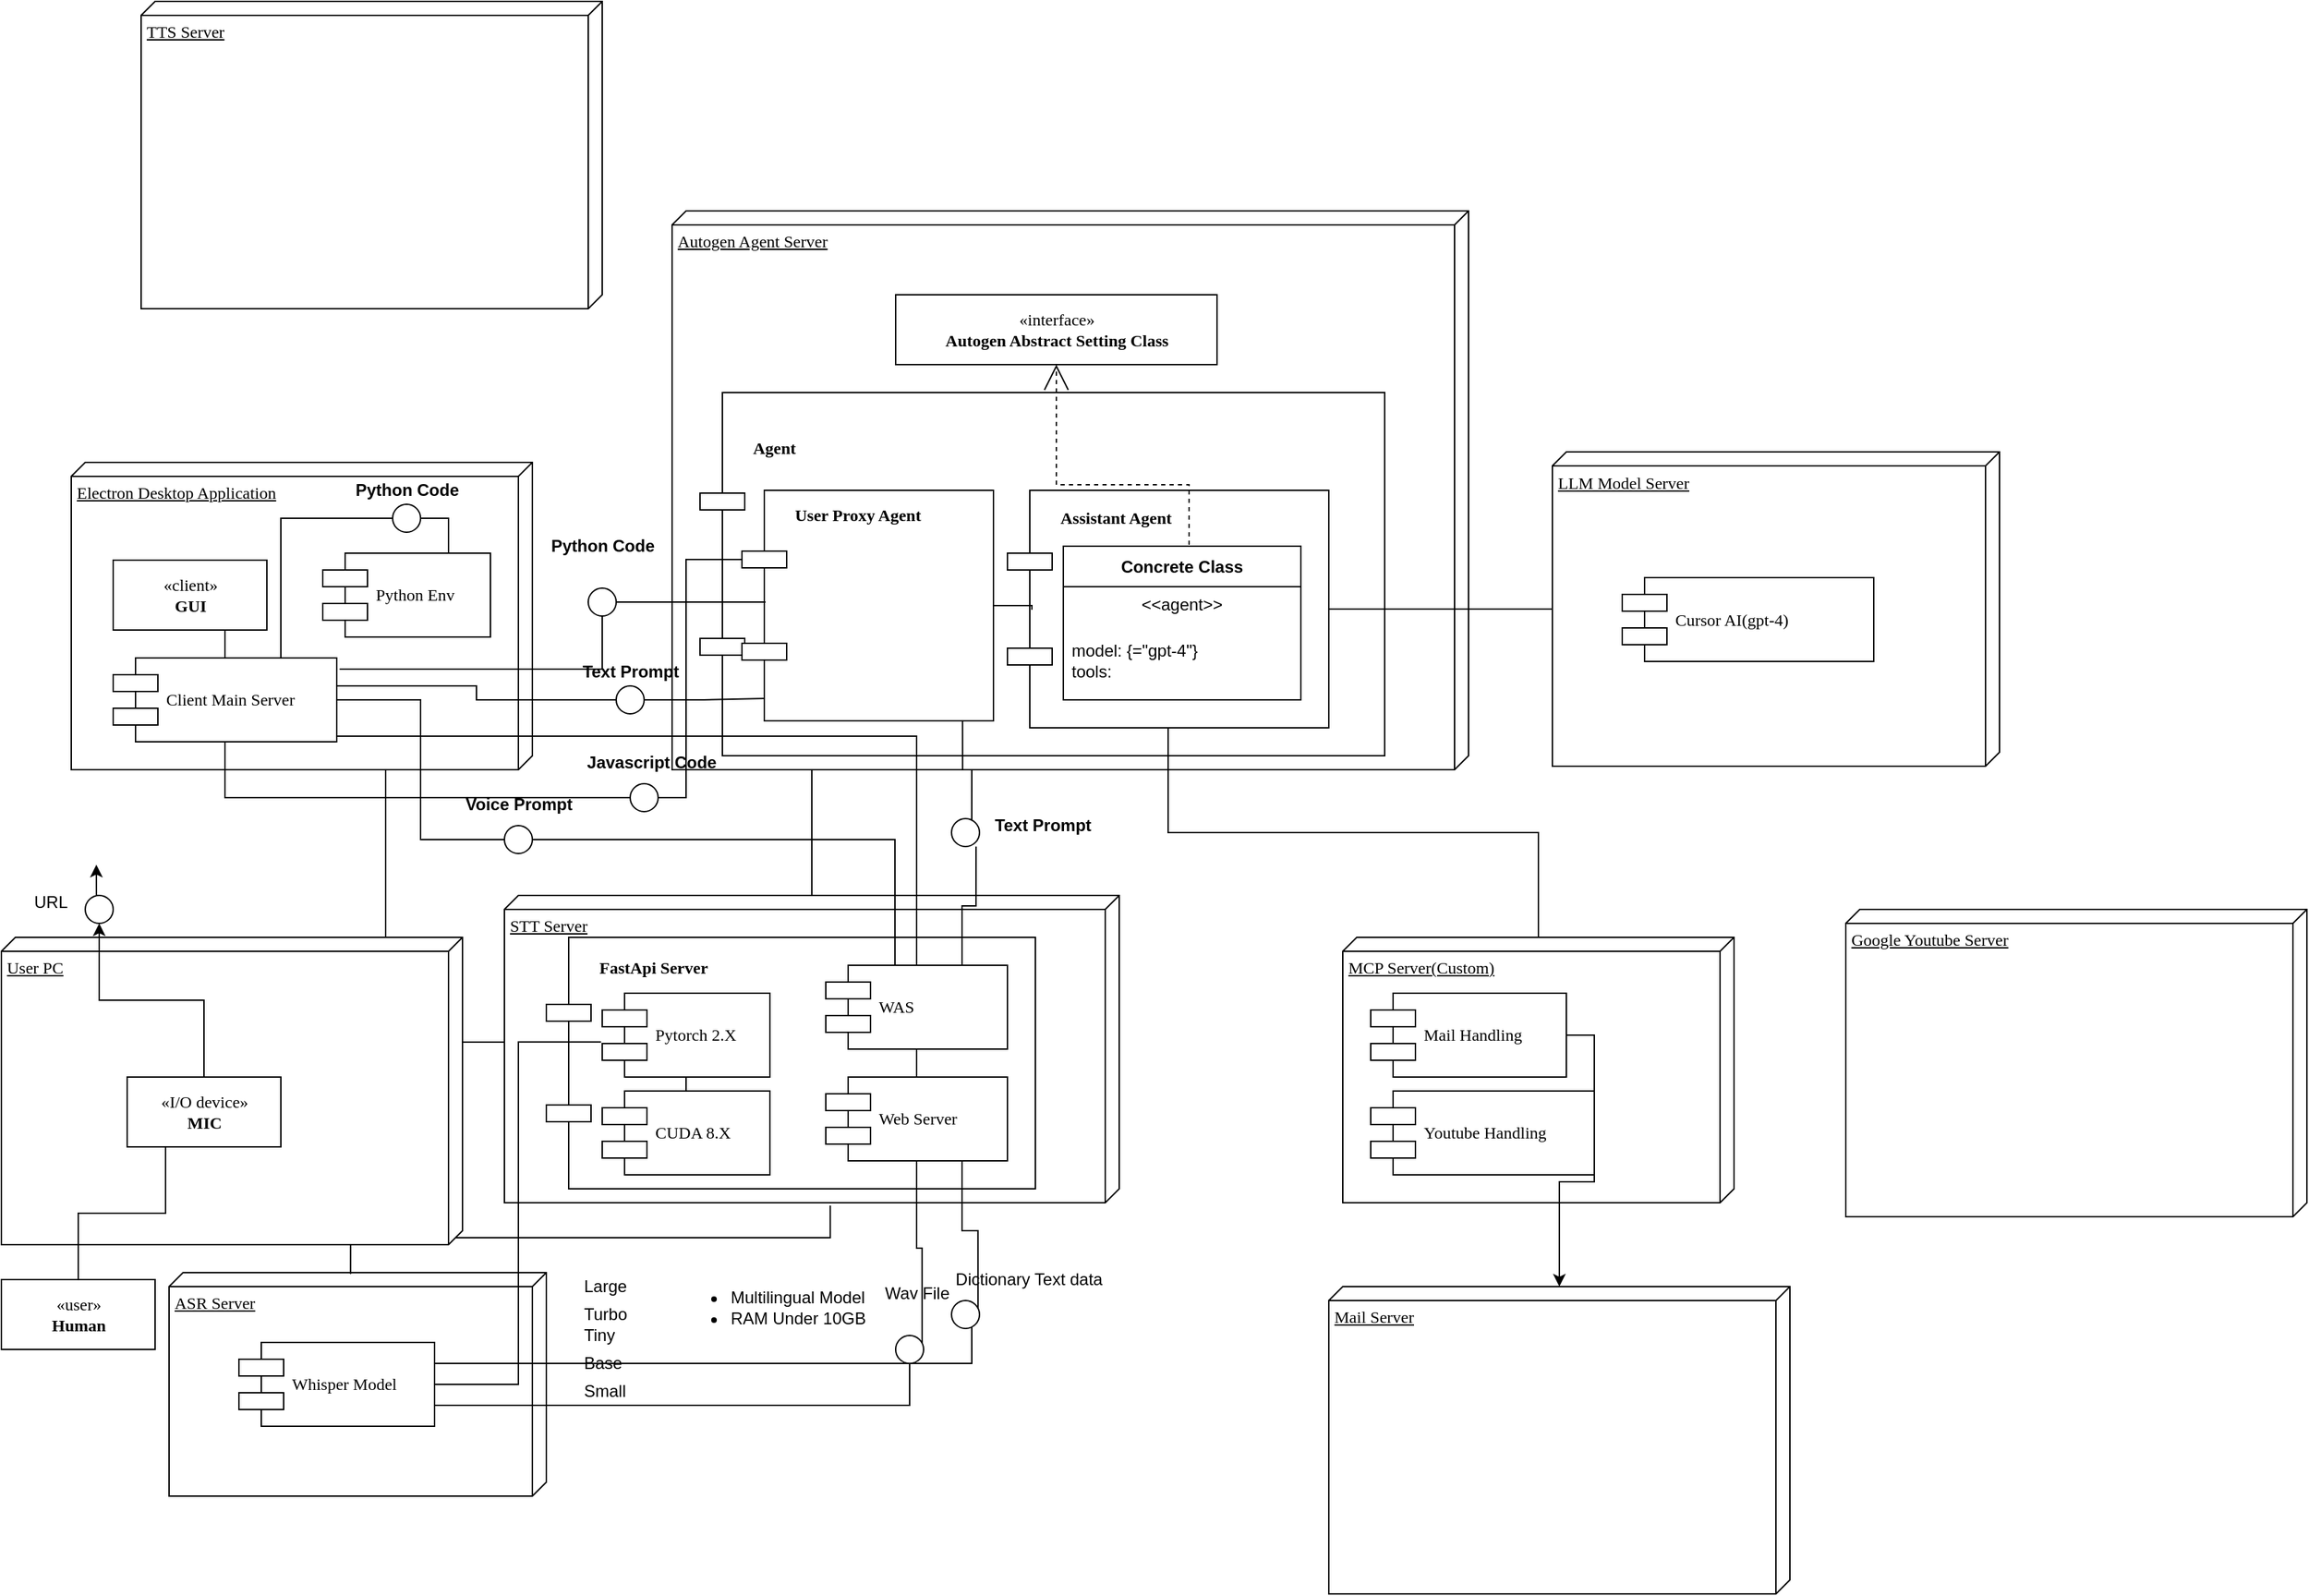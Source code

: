 <mxfile version="26.2.14" pages="2">
  <diagram name="Page-1" id="5f0bae14-7c28-e335-631c-24af17079c00">
    <mxGraphModel dx="1776" dy="1841" grid="1" gridSize="10" guides="1" tooltips="1" connect="1" arrows="1" fold="1" page="1" pageScale="1" pageWidth="1100" pageHeight="850" background="none" math="0" shadow="0">
      <root>
        <mxCell id="0" />
        <mxCell id="1" parent="0" />
        <mxCell id="39150e848f15840c-1" value="Electron Desktop Application" style="verticalAlign=top;align=left;spacingTop=8;spacingLeft=2;spacingRight=12;shape=cube;size=10;direction=south;fontStyle=4;html=1;rounded=0;shadow=0;comic=0;labelBackgroundColor=none;strokeWidth=1;fontFamily=Verdana;fontSize=12" parent="1" vertex="1">
          <mxGeometry x="60" y="70" width="330" height="220" as="geometry" />
        </mxCell>
        <mxCell id="39150e848f15840c-2" value="Autogen Agent Server" style="verticalAlign=top;align=left;spacingTop=8;spacingLeft=2;spacingRight=12;shape=cube;size=10;direction=south;fontStyle=4;html=1;rounded=0;shadow=0;comic=0;labelBackgroundColor=none;strokeWidth=1;fontFamily=Verdana;fontSize=12" parent="1" vertex="1">
          <mxGeometry x="490" y="-110" width="570" height="400" as="geometry" />
        </mxCell>
        <mxCell id="_DX33EU-IOQj22-FRPUu-50" value="&lt;h4 style=&quot;padding-bottom: 180px;&quot;&gt;Agent&lt;/h4&gt;" style="shape=component;align=left;spacingLeft=36;rounded=0;shadow=0;comic=0;labelBackgroundColor=none;strokeWidth=1;fontFamily=Verdana;fontSize=12;html=1;" vertex="1" parent="1">
          <mxGeometry x="510" y="20" width="490" height="260" as="geometry" />
        </mxCell>
        <mxCell id="_DX33EU-IOQj22-FRPUu-29" style="edgeStyle=orthogonalEdgeStyle;rounded=0;orthogonalLoop=1;jettySize=auto;html=1;exitX=0.5;exitY=1;exitDx=0;exitDy=0;entryX=0.5;entryY=0;entryDx=0;entryDy=0;endArrow=none;startFill=0;" edge="1" parent="1" source="39150e848f15840c-4" target="_DX33EU-IOQj22-FRPUu-28">
          <mxGeometry relative="1" as="geometry" />
        </mxCell>
        <mxCell id="39150e848f15840c-4" value="«client»&lt;br&gt;&lt;b&gt;GUI&lt;/b&gt;" style="html=1;rounded=0;shadow=0;comic=0;labelBackgroundColor=none;strokeWidth=1;fontFamily=Verdana;fontSize=12;align=center;" parent="1" vertex="1">
          <mxGeometry x="90" y="140" width="110" height="50" as="geometry" />
        </mxCell>
        <mxCell id="39150e848f15840c-3" value="STT Server" style="verticalAlign=top;align=left;spacingTop=8;spacingLeft=2;spacingRight=12;shape=cube;size=10;direction=south;fontStyle=4;html=1;rounded=0;shadow=0;comic=0;labelBackgroundColor=none;strokeWidth=1;fontFamily=Verdana;fontSize=12" parent="1" vertex="1">
          <mxGeometry x="370" y="380" width="440" height="220" as="geometry" />
        </mxCell>
        <mxCell id="_DX33EU-IOQj22-FRPUu-26" value="&lt;h4 style=&quot;padding-bottom: 137px;&quot;&gt;FastApi Server&lt;/h4&gt;" style="shape=component;align=left;spacingLeft=36;rounded=0;shadow=0;comic=0;labelBackgroundColor=none;strokeWidth=1;fontFamily=Verdana;fontSize=12;html=1;" vertex="1" parent="1">
          <mxGeometry x="400" y="410" width="350" height="180" as="geometry" />
        </mxCell>
        <mxCell id="39150e848f15840c-5" value="Python Env" style="shape=component;align=left;spacingLeft=36;rounded=0;shadow=0;comic=0;labelBackgroundColor=none;strokeWidth=1;fontFamily=Verdana;fontSize=12;html=1;" parent="1" vertex="1">
          <mxGeometry x="240" y="135" width="120" height="60" as="geometry" />
        </mxCell>
        <mxCell id="39150e848f15840c-8" value="«interface»&lt;br&gt;&lt;b&gt;Autogen Abstract Setting Class&lt;/b&gt;" style="html=1;rounded=0;shadow=0;comic=0;labelBackgroundColor=none;strokeWidth=1;fontFamily=Verdana;fontSize=12;align=center;" parent="1" vertex="1">
          <mxGeometry x="650" y="-50" width="230" height="50" as="geometry" />
        </mxCell>
        <mxCell id="_DX33EU-IOQj22-FRPUu-25" style="edgeStyle=orthogonalEdgeStyle;rounded=0;orthogonalLoop=1;jettySize=auto;html=1;exitX=0.5;exitY=1;exitDx=0;exitDy=0;entryX=0.5;entryY=0;entryDx=0;entryDy=0;endArrow=none;startFill=0;" edge="1" parent="1" source="39150e848f15840c-10" target="_DX33EU-IOQj22-FRPUu-18">
          <mxGeometry relative="1" as="geometry" />
        </mxCell>
        <mxCell id="39150e848f15840c-10" value="Pytorch 2.X" style="shape=component;align=left;spacingLeft=36;rounded=0;shadow=0;comic=0;labelBackgroundColor=none;strokeWidth=1;fontFamily=Verdana;fontSize=12;html=1;" parent="1" vertex="1">
          <mxGeometry x="440" y="450" width="120" height="60" as="geometry" />
        </mxCell>
        <mxCell id="39150e848f15840c-17" style="edgeStyle=orthogonalEdgeStyle;rounded=0;html=1;labelBackgroundColor=none;startArrow=none;startFill=0;startSize=8;endArrow=none;endFill=0;endSize=16;fontFamily=Verdana;fontSize=12;" parent="1" source="39150e848f15840c-3" target="39150e848f15840c-2" edge="1">
          <mxGeometry relative="1" as="geometry">
            <Array as="points">
              <mxPoint x="695" y="485" />
            </Array>
          </mxGeometry>
        </mxCell>
        <mxCell id="39150e848f15840c-18" style="edgeStyle=orthogonalEdgeStyle;rounded=0;html=1;labelBackgroundColor=none;startArrow=none;startFill=0;startSize=8;endArrow=none;endFill=0;endSize=16;fontFamily=Verdana;fontSize=12;" parent="1" source="39150e848f15840c-3" target="39150e848f15840c-1" edge="1">
          <mxGeometry relative="1" as="geometry">
            <Array as="points">
              <mxPoint x="285" y="485" />
            </Array>
          </mxGeometry>
        </mxCell>
        <mxCell id="_DX33EU-IOQj22-FRPUu-1" value="LLM Model Server" style="verticalAlign=top;align=left;spacingTop=8;spacingLeft=2;spacingRight=12;shape=cube;size=10;direction=south;fontStyle=4;html=1;rounded=0;shadow=0;comic=0;labelBackgroundColor=none;strokeWidth=1;fontFamily=Verdana;fontSize=12" vertex="1" parent="1">
          <mxGeometry x="1120" y="62.5" width="320" height="225" as="geometry" />
        </mxCell>
        <mxCell id="_DX33EU-IOQj22-FRPUu-2" value="MCP Server(Custom)" style="verticalAlign=top;align=left;spacingTop=8;spacingLeft=2;spacingRight=12;shape=cube;size=10;direction=south;fontStyle=4;html=1;rounded=0;shadow=0;comic=0;labelBackgroundColor=none;strokeWidth=1;fontFamily=Verdana;fontSize=12" vertex="1" parent="1">
          <mxGeometry x="970" y="410" width="280" height="190" as="geometry" />
        </mxCell>
        <mxCell id="_DX33EU-IOQj22-FRPUu-3" value="ASR Server" style="verticalAlign=top;align=left;spacingTop=8;spacingLeft=2;spacingRight=12;shape=cube;size=10;direction=south;fontStyle=4;html=1;rounded=0;shadow=0;comic=0;labelBackgroundColor=none;strokeWidth=1;fontFamily=Verdana;fontSize=12" vertex="1" parent="1">
          <mxGeometry x="130" y="650" width="270" height="160" as="geometry" />
        </mxCell>
        <mxCell id="_DX33EU-IOQj22-FRPUu-73" style="edgeStyle=orthogonalEdgeStyle;rounded=0;orthogonalLoop=1;jettySize=auto;html=1;exitX=1;exitY=0.25;exitDx=0;exitDy=0;entryX=0.75;entryY=1;entryDx=0;entryDy=0;endArrow=none;startFill=0;" edge="1" parent="1" source="_DX33EU-IOQj22-FRPUu-74" target="_DX33EU-IOQj22-FRPUu-31">
          <mxGeometry relative="1" as="geometry" />
        </mxCell>
        <mxCell id="_DX33EU-IOQj22-FRPUu-4" value="Whisper Model" style="shape=component;align=left;spacingLeft=36;rounded=0;shadow=0;comic=0;labelBackgroundColor=none;strokeWidth=1;fontFamily=Verdana;fontSize=12;html=1;" vertex="1" parent="1">
          <mxGeometry x="180" y="700" width="140" height="60" as="geometry" />
        </mxCell>
        <mxCell id="_DX33EU-IOQj22-FRPUu-5" value="" style="shape=table;startSize=0;container=1;collapsible=0;childLayout=tableLayout;fontSize=11;fillColor=none;strokeColor=none;" vertex="1" parent="1">
          <mxGeometry x="420" y="650" width="60" height="115" as="geometry" />
        </mxCell>
        <mxCell id="_DX33EU-IOQj22-FRPUu-6" value="" style="shape=tableRow;horizontal=0;startSize=0;swimlaneHead=0;swimlaneBody=0;strokeColor=inherit;top=0;left=0;bottom=0;right=0;collapsible=0;dropTarget=0;fillColor=none;points=[[0,0.5],[1,0.5]];portConstraint=eastwest;fontSize=16;" vertex="1" parent="_DX33EU-IOQj22-FRPUu-5">
          <mxGeometry width="60" height="20" as="geometry" />
        </mxCell>
        <mxCell id="_DX33EU-IOQj22-FRPUu-7" value="Large" style="shape=partialRectangle;html=1;whiteSpace=wrap;connectable=0;strokeColor=inherit;overflow=hidden;fillColor=none;top=0;left=0;bottom=0;right=0;pointerEvents=1;fontSize=12;align=left;spacingLeft=5;" vertex="1" parent="_DX33EU-IOQj22-FRPUu-6">
          <mxGeometry width="60" height="20" as="geometry">
            <mxRectangle width="60" height="20" as="alternateBounds" />
          </mxGeometry>
        </mxCell>
        <mxCell id="_DX33EU-IOQj22-FRPUu-8" value="" style="shape=tableRow;horizontal=0;startSize=0;swimlaneHead=0;swimlaneBody=0;strokeColor=inherit;top=0;left=0;bottom=0;right=0;collapsible=0;dropTarget=0;fillColor=none;points=[[0,0.5],[1,0.5]];portConstraint=eastwest;fontSize=16;" vertex="1" parent="_DX33EU-IOQj22-FRPUu-5">
          <mxGeometry y="20" width="60" height="15" as="geometry" />
        </mxCell>
        <mxCell id="_DX33EU-IOQj22-FRPUu-9" value="Turbo" style="shape=partialRectangle;html=1;whiteSpace=wrap;connectable=0;strokeColor=inherit;overflow=hidden;fillColor=none;top=0;left=0;bottom=0;right=0;pointerEvents=1;fontSize=12;align=left;spacingLeft=5;" vertex="1" parent="_DX33EU-IOQj22-FRPUu-8">
          <mxGeometry width="60" height="15" as="geometry">
            <mxRectangle width="60" height="15" as="alternateBounds" />
          </mxGeometry>
        </mxCell>
        <mxCell id="_DX33EU-IOQj22-FRPUu-10" value="" style="shape=tableRow;horizontal=0;startSize=0;swimlaneHead=0;swimlaneBody=0;strokeColor=inherit;top=0;left=0;bottom=0;right=0;collapsible=0;dropTarget=0;fillColor=none;points=[[0,0.5],[1,0.5]];portConstraint=eastwest;fontSize=16;" vertex="1" parent="_DX33EU-IOQj22-FRPUu-5">
          <mxGeometry y="35" width="60" height="20" as="geometry" />
        </mxCell>
        <mxCell id="_DX33EU-IOQj22-FRPUu-11" value="Tiny" style="shape=partialRectangle;html=1;whiteSpace=wrap;connectable=0;strokeColor=inherit;overflow=hidden;fillColor=none;top=0;left=0;bottom=0;right=0;pointerEvents=1;fontSize=12;align=left;spacingLeft=5;" vertex="1" parent="_DX33EU-IOQj22-FRPUu-10">
          <mxGeometry width="60" height="20" as="geometry">
            <mxRectangle width="60" height="20" as="alternateBounds" />
          </mxGeometry>
        </mxCell>
        <mxCell id="_DX33EU-IOQj22-FRPUu-77" style="shape=tableRow;horizontal=0;startSize=0;swimlaneHead=0;swimlaneBody=0;strokeColor=inherit;top=0;left=0;bottom=0;right=0;collapsible=0;dropTarget=0;fillColor=none;points=[[0,0.5],[1,0.5]];portConstraint=eastwest;fontSize=16;" vertex="1" parent="_DX33EU-IOQj22-FRPUu-5">
          <mxGeometry y="55" width="60" height="20" as="geometry" />
        </mxCell>
        <mxCell id="_DX33EU-IOQj22-FRPUu-78" value="Base" style="shape=partialRectangle;html=1;whiteSpace=wrap;connectable=0;strokeColor=inherit;overflow=hidden;fillColor=none;top=0;left=0;bottom=0;right=0;pointerEvents=1;fontSize=12;align=left;spacingLeft=5;" vertex="1" parent="_DX33EU-IOQj22-FRPUu-77">
          <mxGeometry width="60" height="20" as="geometry">
            <mxRectangle width="60" height="20" as="alternateBounds" />
          </mxGeometry>
        </mxCell>
        <mxCell id="_DX33EU-IOQj22-FRPUu-79" style="shape=tableRow;horizontal=0;startSize=0;swimlaneHead=0;swimlaneBody=0;strokeColor=inherit;top=0;left=0;bottom=0;right=0;collapsible=0;dropTarget=0;fillColor=none;points=[[0,0.5],[1,0.5]];portConstraint=eastwest;fontSize=16;" vertex="1" parent="_DX33EU-IOQj22-FRPUu-5">
          <mxGeometry y="75" width="60" height="20" as="geometry" />
        </mxCell>
        <mxCell id="_DX33EU-IOQj22-FRPUu-80" value="Small" style="shape=partialRectangle;html=1;whiteSpace=wrap;connectable=0;strokeColor=inherit;overflow=hidden;fillColor=none;top=0;left=0;bottom=0;right=0;pointerEvents=1;fontSize=12;align=left;spacingLeft=5;" vertex="1" parent="_DX33EU-IOQj22-FRPUu-79">
          <mxGeometry width="60" height="20" as="geometry">
            <mxRectangle width="60" height="20" as="alternateBounds" />
          </mxGeometry>
        </mxCell>
        <mxCell id="_DX33EU-IOQj22-FRPUu-82" style="shape=tableRow;horizontal=0;startSize=0;swimlaneHead=0;swimlaneBody=0;strokeColor=inherit;top=0;left=0;bottom=0;right=0;collapsible=0;dropTarget=0;fillColor=none;points=[[0,0.5],[1,0.5]];portConstraint=eastwest;fontSize=16;" vertex="1" parent="_DX33EU-IOQj22-FRPUu-5">
          <mxGeometry y="95" width="60" height="20" as="geometry" />
        </mxCell>
        <mxCell id="_DX33EU-IOQj22-FRPUu-83" style="shape=partialRectangle;html=1;whiteSpace=wrap;connectable=0;strokeColor=inherit;overflow=hidden;fillColor=none;top=0;left=0;bottom=0;right=0;pointerEvents=1;fontSize=12;align=left;spacingLeft=5;" vertex="1" parent="_DX33EU-IOQj22-FRPUu-82">
          <mxGeometry width="60" height="20" as="geometry">
            <mxRectangle width="60" height="20" as="alternateBounds" />
          </mxGeometry>
        </mxCell>
        <mxCell id="_DX33EU-IOQj22-FRPUu-14" value="&lt;ul&gt;&lt;li&gt;Multilingual Model&lt;/li&gt;&lt;li&gt;RAM Under 10GB&lt;/li&gt;&lt;/ul&gt;" style="text;strokeColor=none;fillColor=none;html=1;whiteSpace=wrap;verticalAlign=middle;overflow=hidden;" vertex="1" parent="1">
          <mxGeometry x="490" y="635" width="200" height="80" as="geometry" />
        </mxCell>
        <mxCell id="_DX33EU-IOQj22-FRPUu-136" style="edgeStyle=orthogonalEdgeStyle;rounded=0;orthogonalLoop=1;jettySize=auto;html=1;exitX=1;exitY=0.5;exitDx=0;exitDy=0;" edge="1" parent="1" source="_DX33EU-IOQj22-FRPUu-15" target="_DX33EU-IOQj22-FRPUu-120">
          <mxGeometry relative="1" as="geometry" />
        </mxCell>
        <mxCell id="_DX33EU-IOQj22-FRPUu-15" value="Mail Handling" style="shape=component;align=left;spacingLeft=36;rounded=0;shadow=0;comic=0;labelBackgroundColor=none;strokeWidth=1;fontFamily=Verdana;fontSize=12;html=1;" vertex="1" parent="1">
          <mxGeometry x="990" y="450" width="140" height="60" as="geometry" />
        </mxCell>
        <mxCell id="_DX33EU-IOQj22-FRPUu-16" value="Cursor AI(gpt-4)" style="shape=component;align=left;spacingLeft=36;rounded=0;shadow=0;comic=0;labelBackgroundColor=none;strokeWidth=1;fontFamily=Verdana;fontSize=12;html=1;" vertex="1" parent="1">
          <mxGeometry x="1170" y="152.5" width="180" height="60" as="geometry" />
        </mxCell>
        <mxCell id="_DX33EU-IOQj22-FRPUu-18" value="CUDA 8.X" style="shape=component;align=left;spacingLeft=36;rounded=0;shadow=0;comic=0;labelBackgroundColor=none;strokeWidth=1;fontFamily=Verdana;fontSize=12;html=1;" vertex="1" parent="1">
          <mxGeometry x="440" y="520" width="120" height="60" as="geometry" />
        </mxCell>
        <mxCell id="_DX33EU-IOQj22-FRPUu-23" style="edgeStyle=orthogonalEdgeStyle;rounded=0;orthogonalLoop=1;jettySize=auto;html=1;exitX=1.009;exitY=0.47;exitDx=0;exitDy=0;exitPerimeter=0;entryX=0.006;entryY=0.519;entryDx=0;entryDy=0;entryPerimeter=0;endArrow=none;startFill=0;" edge="1" parent="1" source="39150e848f15840c-3" target="_DX33EU-IOQj22-FRPUu-3">
          <mxGeometry relative="1" as="geometry" />
        </mxCell>
        <mxCell id="_DX33EU-IOQj22-FRPUu-24" style="edgeStyle=orthogonalEdgeStyle;rounded=0;orthogonalLoop=1;jettySize=auto;html=1;exitX=1;exitY=0.5;exitDx=0;exitDy=0;entryX=-0.007;entryY=0.581;entryDx=0;entryDy=0;entryPerimeter=0;endArrow=none;startFill=0;" edge="1" parent="1" source="_DX33EU-IOQj22-FRPUu-4" target="39150e848f15840c-10">
          <mxGeometry relative="1" as="geometry" />
        </mxCell>
        <mxCell id="_DX33EU-IOQj22-FRPUu-27" style="edgeStyle=orthogonalEdgeStyle;rounded=0;orthogonalLoop=1;jettySize=auto;html=1;exitX=0.625;exitY=0.933;exitDx=0;exitDy=0;exitPerimeter=0;entryX=0.5;entryY=0;entryDx=0;entryDy=0;endArrow=none;startFill=0;" edge="1" parent="1" source="_DX33EU-IOQj22-FRPUu-28" target="_DX33EU-IOQj22-FRPUu-30">
          <mxGeometry relative="1" as="geometry" />
        </mxCell>
        <mxCell id="_DX33EU-IOQj22-FRPUu-116" style="edgeStyle=orthogonalEdgeStyle;rounded=0;orthogonalLoop=1;jettySize=auto;html=1;exitX=0.75;exitY=0;exitDx=0;exitDy=0;entryX=0;entryY=0.5;entryDx=0;entryDy=0;endArrow=none;startFill=0;" edge="1" parent="1" source="_DX33EU-IOQj22-FRPUu-28" target="_DX33EU-IOQj22-FRPUu-104">
          <mxGeometry relative="1" as="geometry" />
        </mxCell>
        <mxCell id="_DX33EU-IOQj22-FRPUu-28" value="Client Main Server" style="shape=component;align=left;spacingLeft=36;rounded=0;shadow=0;comic=0;labelBackgroundColor=none;strokeWidth=1;fontFamily=Verdana;fontSize=12;html=1;" vertex="1" parent="1">
          <mxGeometry x="90" y="210" width="160" height="60" as="geometry" />
        </mxCell>
        <mxCell id="_DX33EU-IOQj22-FRPUu-33" style="edgeStyle=orthogonalEdgeStyle;rounded=0;orthogonalLoop=1;jettySize=auto;html=1;exitX=0.5;exitY=1;exitDx=0;exitDy=0;entryX=0.5;entryY=0;entryDx=0;entryDy=0;endArrow=none;startFill=0;" edge="1" parent="1" source="_DX33EU-IOQj22-FRPUu-30" target="_DX33EU-IOQj22-FRPUu-31">
          <mxGeometry relative="1" as="geometry" />
        </mxCell>
        <mxCell id="_DX33EU-IOQj22-FRPUu-30" value="WAS" style="shape=component;align=left;spacingLeft=36;rounded=0;shadow=0;comic=0;labelBackgroundColor=none;strokeWidth=1;fontFamily=Verdana;fontSize=12;html=1;" vertex="1" parent="1">
          <mxGeometry x="600" y="430" width="130" height="60" as="geometry" />
        </mxCell>
        <mxCell id="_DX33EU-IOQj22-FRPUu-37" style="edgeStyle=orthogonalEdgeStyle;rounded=0;orthogonalLoop=1;jettySize=auto;html=1;exitX=0.5;exitY=1;exitDx=0;exitDy=0;entryX=1;entryY=0.75;entryDx=0;entryDy=0;endArrow=none;startFill=0;" edge="1" parent="1" source="_DX33EU-IOQj22-FRPUu-70" target="_DX33EU-IOQj22-FRPUu-4">
          <mxGeometry relative="1" as="geometry" />
        </mxCell>
        <mxCell id="_DX33EU-IOQj22-FRPUu-31" value="Web Server" style="shape=component;align=left;spacingLeft=36;rounded=0;shadow=0;comic=0;labelBackgroundColor=none;strokeWidth=1;fontFamily=Verdana;fontSize=12;html=1;" vertex="1" parent="1">
          <mxGeometry x="600" y="510" width="130" height="60" as="geometry" />
        </mxCell>
        <mxCell id="_DX33EU-IOQj22-FRPUu-41" value="" style="ellipse;whiteSpace=wrap;html=1;rounded=0;shadow=0;comic=0;labelBackgroundColor=none;strokeWidth=1;fontFamily=Verdana;fontSize=12;align=center;" vertex="1" parent="1">
          <mxGeometry x="370" y="330" width="20" height="20" as="geometry" />
        </mxCell>
        <mxCell id="_DX33EU-IOQj22-FRPUu-42" style="edgeStyle=elbowEdgeStyle;rounded=0;html=1;labelBackgroundColor=none;startArrow=none;startFill=0;startSize=8;endArrow=none;endFill=0;endSize=16;fontFamily=Verdana;fontSize=12;entryX=1;entryY=0.5;entryDx=0;entryDy=0;" edge="1" parent="1" source="_DX33EU-IOQj22-FRPUu-41" target="_DX33EU-IOQj22-FRPUu-28">
          <mxGeometry relative="1" as="geometry">
            <mxPoint x="380" y="205" as="targetPoint" />
          </mxGeometry>
        </mxCell>
        <mxCell id="_DX33EU-IOQj22-FRPUu-43" value="&lt;h4&gt;Voice Prompt&lt;/h4&gt;" style="text;html=1;align=center;verticalAlign=middle;resizable=0;points=[];autosize=1;strokeColor=none;fillColor=none;" vertex="1" parent="1">
          <mxGeometry x="330" y="285" width="100" height="60" as="geometry" />
        </mxCell>
        <mxCell id="_DX33EU-IOQj22-FRPUu-45" style="edgeStyle=orthogonalEdgeStyle;rounded=0;orthogonalLoop=1;jettySize=auto;html=1;exitX=1;exitY=0.5;exitDx=0;exitDy=0;entryX=0.381;entryY=0.008;entryDx=0;entryDy=0;entryPerimeter=0;endArrow=none;startFill=0;" edge="1" parent="1" source="_DX33EU-IOQj22-FRPUu-41" target="_DX33EU-IOQj22-FRPUu-30">
          <mxGeometry relative="1" as="geometry" />
        </mxCell>
        <mxCell id="_DX33EU-IOQj22-FRPUu-51" value="&lt;h4 style=&quot;padding-bottom: 130px;&quot;&gt;Assistant Agent&lt;/h4&gt;" style="shape=component;align=left;spacingLeft=36;rounded=0;shadow=0;comic=0;labelBackgroundColor=none;strokeWidth=1;fontFamily=Verdana;fontSize=12;html=1;" vertex="1" parent="1">
          <mxGeometry x="730" y="90" width="230" height="170" as="geometry" />
        </mxCell>
        <mxCell id="_DX33EU-IOQj22-FRPUu-47" value="Concrete Class" style="swimlane;fontStyle=1;align=center;verticalAlign=middle;childLayout=stackLayout;horizontal=1;startSize=29;horizontalStack=0;resizeParent=1;resizeParentMax=0;resizeLast=0;collapsible=0;marginBottom=0;html=1;whiteSpace=wrap;" vertex="1" parent="1">
          <mxGeometry x="770" y="130" width="170" height="110" as="geometry" />
        </mxCell>
        <mxCell id="_DX33EU-IOQj22-FRPUu-48" value="&amp;lt;&amp;lt;agent&amp;gt;&amp;gt;" style="text;html=1;strokeColor=none;fillColor=none;align=center;verticalAlign=middle;spacingLeft=4;spacingRight=4;overflow=hidden;rotatable=0;points=[[0,0.5],[1,0.5]];portConstraint=eastwest;whiteSpace=wrap;" vertex="1" parent="_DX33EU-IOQj22-FRPUu-47">
          <mxGeometry y="29" width="170" height="25" as="geometry" />
        </mxCell>
        <mxCell id="_DX33EU-IOQj22-FRPUu-49" value="model: {=&quot;gpt-4&quot;}&lt;div&gt;tools:&lt;/div&gt;" style="text;html=1;strokeColor=none;fillColor=none;align=left;verticalAlign=middle;spacingLeft=4;spacingRight=4;overflow=hidden;rotatable=0;points=[[0,0.5],[1,0.5]];portConstraint=eastwest;whiteSpace=wrap;" vertex="1" parent="_DX33EU-IOQj22-FRPUu-47">
          <mxGeometry y="54" width="170" height="56" as="geometry" />
        </mxCell>
        <mxCell id="39150e848f15840c-16" style="edgeStyle=orthogonalEdgeStyle;rounded=0;html=1;dashed=1;labelBackgroundColor=none;startArrow=none;startFill=0;startSize=8;endArrow=open;endFill=0;endSize=16;fontFamily=Verdana;fontSize=12;exitX=0.5;exitY=0;exitDx=0;exitDy=0;entryX=0.5;entryY=1;entryDx=0;entryDy=0;" parent="1" source="_DX33EU-IOQj22-FRPUu-47" target="39150e848f15840c-8" edge="1">
          <mxGeometry relative="1" as="geometry">
            <mxPoint x="859.5" y="39.65" as="targetPoint" />
            <Array as="points">
              <mxPoint x="860" y="130" />
              <mxPoint x="860" y="86" />
              <mxPoint x="765" y="86" />
            </Array>
          </mxGeometry>
        </mxCell>
        <mxCell id="_DX33EU-IOQj22-FRPUu-133" style="edgeStyle=orthogonalEdgeStyle;rounded=0;orthogonalLoop=1;jettySize=auto;html=1;exitX=0;exitY=0.3;exitDx=0;exitDy=0;entryX=0.5;entryY=1;entryDx=0;entryDy=0;endArrow=none;startFill=0;" edge="1" parent="1" source="_DX33EU-IOQj22-FRPUu-53" target="_DX33EU-IOQj22-FRPUu-28">
          <mxGeometry relative="1" as="geometry">
            <Array as="points">
              <mxPoint x="500" y="139" />
              <mxPoint x="500" y="310" />
              <mxPoint x="170" y="310" />
            </Array>
          </mxGeometry>
        </mxCell>
        <mxCell id="_DX33EU-IOQj22-FRPUu-53" value="&lt;h4 style=&quot;padding-bottom: 130px;&quot;&gt;User Proxy Agent&lt;/h4&gt;" style="shape=component;align=left;spacingLeft=36;rounded=0;shadow=0;comic=0;labelBackgroundColor=none;strokeWidth=1;fontFamily=Verdana;fontSize=12;html=1;" vertex="1" parent="1">
          <mxGeometry x="540" y="90" width="180" height="165" as="geometry" />
        </mxCell>
        <mxCell id="_DX33EU-IOQj22-FRPUu-19" style="edgeStyle=orthogonalEdgeStyle;rounded=0;orthogonalLoop=1;jettySize=auto;html=1;endArrow=none;startFill=0;exitX=1;exitY=0.5;exitDx=0;exitDy=0;" edge="1" parent="1" source="_DX33EU-IOQj22-FRPUu-51" target="_DX33EU-IOQj22-FRPUu-1">
          <mxGeometry relative="1" as="geometry" />
        </mxCell>
        <mxCell id="_DX33EU-IOQj22-FRPUu-57" value="" style="ellipse;whiteSpace=wrap;html=1;rounded=0;shadow=0;comic=0;labelBackgroundColor=none;strokeWidth=1;fontFamily=Verdana;fontSize=12;align=center;" vertex="1" parent="1">
          <mxGeometry x="450" y="230" width="20" height="20" as="geometry" />
        </mxCell>
        <mxCell id="_DX33EU-IOQj22-FRPUu-58" style="edgeStyle=elbowEdgeStyle;rounded=0;html=1;labelBackgroundColor=none;startArrow=none;startFill=0;startSize=8;endArrow=none;endFill=0;endSize=16;fontFamily=Verdana;fontSize=12;" edge="1" parent="1" source="_DX33EU-IOQj22-FRPUu-57">
          <mxGeometry relative="1" as="geometry">
            <mxPoint x="250" y="230" as="targetPoint" />
            <Array as="points">
              <mxPoint x="350" y="240" />
            </Array>
          </mxGeometry>
        </mxCell>
        <mxCell id="_DX33EU-IOQj22-FRPUu-61" style="edgeStyle=orthogonalEdgeStyle;rounded=0;orthogonalLoop=1;jettySize=auto;html=1;exitX=1;exitY=0.5;exitDx=0;exitDy=0;endArrow=none;startFill=0;" edge="1" parent="1" source="_DX33EU-IOQj22-FRPUu-57">
          <mxGeometry relative="1" as="geometry">
            <mxPoint x="556" y="239" as="targetPoint" />
          </mxGeometry>
        </mxCell>
        <mxCell id="_DX33EU-IOQj22-FRPUu-66" style="edgeStyle=orthogonalEdgeStyle;rounded=0;orthogonalLoop=1;jettySize=auto;html=1;exitX=1;exitY=0.5;exitDx=0;exitDy=0;entryX=0.076;entryY=0.503;entryDx=0;entryDy=0;entryPerimeter=0;endArrow=none;endFill=0;startFill=0;" edge="1" parent="1" source="_DX33EU-IOQj22-FRPUu-53" target="_DX33EU-IOQj22-FRPUu-51">
          <mxGeometry relative="1" as="geometry" />
        </mxCell>
        <mxCell id="_DX33EU-IOQj22-FRPUu-69" value="Wav File" style="text;html=1;align=center;verticalAlign=middle;resizable=0;points=[];autosize=1;strokeColor=none;fillColor=none;" vertex="1" parent="1">
          <mxGeometry x="630" y="650" width="70" height="30" as="geometry" />
        </mxCell>
        <mxCell id="_DX33EU-IOQj22-FRPUu-71" value="" style="edgeStyle=orthogonalEdgeStyle;rounded=0;orthogonalLoop=1;jettySize=auto;html=1;exitX=0.5;exitY=1;exitDx=0;exitDy=0;entryX=1;entryY=0.75;entryDx=0;entryDy=0;endArrow=none;startFill=0;" edge="1" parent="1" source="_DX33EU-IOQj22-FRPUu-31" target="_DX33EU-IOQj22-FRPUu-70">
          <mxGeometry relative="1" as="geometry">
            <mxPoint x="665" y="570" as="sourcePoint" />
            <mxPoint x="320" y="745" as="targetPoint" />
          </mxGeometry>
        </mxCell>
        <mxCell id="_DX33EU-IOQj22-FRPUu-70" value="" style="ellipse;whiteSpace=wrap;html=1;rounded=0;shadow=0;comic=0;labelBackgroundColor=none;strokeWidth=1;fontFamily=Verdana;fontSize=12;align=center;" vertex="1" parent="1">
          <mxGeometry x="650" y="695" width="20" height="20" as="geometry" />
        </mxCell>
        <mxCell id="_DX33EU-IOQj22-FRPUu-75" value="" style="edgeStyle=orthogonalEdgeStyle;rounded=0;orthogonalLoop=1;jettySize=auto;html=1;exitX=1;exitY=0.25;exitDx=0;exitDy=0;entryX=0.75;entryY=1;entryDx=0;entryDy=0;endArrow=none;startFill=0;" edge="1" parent="1" source="_DX33EU-IOQj22-FRPUu-4" target="_DX33EU-IOQj22-FRPUu-74">
          <mxGeometry relative="1" as="geometry">
            <mxPoint x="320" y="715" as="sourcePoint" />
            <mxPoint x="698" y="570" as="targetPoint" />
          </mxGeometry>
        </mxCell>
        <mxCell id="_DX33EU-IOQj22-FRPUu-74" value="" style="ellipse;whiteSpace=wrap;html=1;rounded=0;shadow=0;comic=0;labelBackgroundColor=none;strokeWidth=1;fontFamily=Verdana;fontSize=12;align=center;" vertex="1" parent="1">
          <mxGeometry x="690" y="670" width="20" height="20" as="geometry" />
        </mxCell>
        <mxCell id="_DX33EU-IOQj22-FRPUu-76" value="Dictionary Text data" style="text;html=1;align=center;verticalAlign=middle;resizable=0;points=[];autosize=1;strokeColor=none;fillColor=none;" vertex="1" parent="1">
          <mxGeometry x="680" y="640" width="130" height="30" as="geometry" />
        </mxCell>
        <mxCell id="_DX33EU-IOQj22-FRPUu-21" style="edgeStyle=orthogonalEdgeStyle;rounded=0;orthogonalLoop=1;jettySize=auto;html=1;exitX=0.5;exitY=1;exitDx=0;exitDy=0;endArrow=none;startFill=0;" edge="1" parent="1" source="_DX33EU-IOQj22-FRPUu-51" target="_DX33EU-IOQj22-FRPUu-2">
          <mxGeometry relative="1" as="geometry" />
        </mxCell>
        <mxCell id="_DX33EU-IOQj22-FRPUu-87" style="edgeStyle=orthogonalEdgeStyle;rounded=0;orthogonalLoop=1;jettySize=auto;html=1;exitX=1;exitY=0.5;exitDx=0;exitDy=0;endArrow=none;startFill=0;entryX=0.094;entryY=0.485;entryDx=0;entryDy=0;entryPerimeter=0;" edge="1" parent="1" source="_DX33EU-IOQj22-FRPUu-90" target="_DX33EU-IOQj22-FRPUu-53">
          <mxGeometry relative="1" as="geometry">
            <mxPoint x="561" y="179" as="targetPoint" />
          </mxGeometry>
        </mxCell>
        <mxCell id="_DX33EU-IOQj22-FRPUu-90" value="" style="ellipse;whiteSpace=wrap;html=1;rounded=0;shadow=0;comic=0;labelBackgroundColor=none;strokeWidth=1;fontFamily=Verdana;fontSize=12;align=center;" vertex="1" parent="1">
          <mxGeometry x="430" y="160" width="20" height="20" as="geometry" />
        </mxCell>
        <mxCell id="_DX33EU-IOQj22-FRPUu-91" value="" style="edgeStyle=orthogonalEdgeStyle;rounded=0;orthogonalLoop=1;jettySize=auto;html=1;exitX=1.013;exitY=0.133;exitDx=0;exitDy=0;endArrow=none;startFill=0;exitPerimeter=0;" edge="1" parent="1" source="_DX33EU-IOQj22-FRPUu-28" target="_DX33EU-IOQj22-FRPUu-90">
          <mxGeometry relative="1" as="geometry">
            <mxPoint x="420" y="165" as="sourcePoint" />
            <mxPoint x="561" y="179" as="targetPoint" />
          </mxGeometry>
        </mxCell>
        <mxCell id="_DX33EU-IOQj22-FRPUu-92" value="&lt;h4&gt;Python Code&lt;/h4&gt;" style="text;html=1;align=center;verticalAlign=middle;resizable=0;points=[];autosize=1;strokeColor=none;fillColor=none;" vertex="1" parent="1">
          <mxGeometry x="390" y="100" width="100" height="60" as="geometry" />
        </mxCell>
        <mxCell id="_DX33EU-IOQj22-FRPUu-94" value="" style="edgeStyle=orthogonalEdgeStyle;rounded=0;orthogonalLoop=1;jettySize=auto;html=1;exitX=0.75;exitY=0;exitDx=0;exitDy=0;entryX=0.877;entryY=0.998;entryDx=0;entryDy=0;entryPerimeter=0;endArrow=none;startFill=0;" edge="1" parent="1" source="_DX33EU-IOQj22-FRPUu-30" target="_DX33EU-IOQj22-FRPUu-93">
          <mxGeometry relative="1" as="geometry">
            <mxPoint x="698" y="430" as="sourcePoint" />
            <mxPoint x="698" y="255" as="targetPoint" />
          </mxGeometry>
        </mxCell>
        <mxCell id="_DX33EU-IOQj22-FRPUu-93" value="" style="ellipse;whiteSpace=wrap;html=1;rounded=0;shadow=0;comic=0;labelBackgroundColor=none;strokeWidth=1;fontFamily=Verdana;fontSize=12;align=center;" vertex="1" parent="1">
          <mxGeometry x="690" y="325" width="20" height="20" as="geometry" />
        </mxCell>
        <mxCell id="_DX33EU-IOQj22-FRPUu-95" value="&lt;h4&gt;Text Prompt&lt;/h4&gt;" style="text;html=1;align=center;verticalAlign=middle;resizable=0;points=[];autosize=1;strokeColor=none;fillColor=none;" vertex="1" parent="1">
          <mxGeometry x="710" y="300" width="90" height="60" as="geometry" />
        </mxCell>
        <mxCell id="_DX33EU-IOQj22-FRPUu-46" style="edgeStyle=orthogonalEdgeStyle;rounded=0;orthogonalLoop=1;jettySize=auto;html=1;exitX=0.75;exitY=0;exitDx=0;exitDy=0;entryX=0.877;entryY=0.998;entryDx=0;entryDy=0;entryPerimeter=0;endArrow=none;startFill=0;" edge="1" parent="1" source="_DX33EU-IOQj22-FRPUu-93" target="_DX33EU-IOQj22-FRPUu-53">
          <mxGeometry relative="1" as="geometry">
            <mxPoint x="630" y="212.5" as="targetPoint" />
          </mxGeometry>
        </mxCell>
        <mxCell id="_DX33EU-IOQj22-FRPUu-62" value="&lt;h4&gt;Text Prompt&lt;/h4&gt;" style="text;html=1;align=center;verticalAlign=middle;resizable=0;points=[];autosize=1;strokeColor=none;fillColor=none;" vertex="1" parent="1">
          <mxGeometry x="415" y="190" width="90" height="60" as="geometry" />
        </mxCell>
        <mxCell id="_DX33EU-IOQj22-FRPUu-117" style="edgeStyle=orthogonalEdgeStyle;rounded=0;orthogonalLoop=1;jettySize=auto;html=1;exitX=1;exitY=0.5;exitDx=0;exitDy=0;entryX=0.75;entryY=0;entryDx=0;entryDy=0;endArrow=none;startFill=0;" edge="1" parent="1" source="_DX33EU-IOQj22-FRPUu-104" target="39150e848f15840c-5">
          <mxGeometry relative="1" as="geometry" />
        </mxCell>
        <mxCell id="_DX33EU-IOQj22-FRPUu-104" value="" style="ellipse;whiteSpace=wrap;html=1;rounded=0;shadow=0;comic=0;labelBackgroundColor=none;strokeWidth=1;fontFamily=Verdana;fontSize=12;align=center;" vertex="1" parent="1">
          <mxGeometry x="290" y="100" width="20" height="20" as="geometry" />
        </mxCell>
        <mxCell id="_DX33EU-IOQj22-FRPUu-118" value="&lt;h4&gt;Python Code&lt;/h4&gt;" style="text;html=1;align=center;verticalAlign=middle;resizable=0;points=[];autosize=1;strokeColor=none;fillColor=none;" vertex="1" parent="1">
          <mxGeometry x="250" y="60" width="100" height="60" as="geometry" />
        </mxCell>
        <mxCell id="_DX33EU-IOQj22-FRPUu-119" value="TTS Server" style="verticalAlign=top;align=left;spacingTop=8;spacingLeft=2;spacingRight=12;shape=cube;size=10;direction=south;fontStyle=4;html=1;rounded=0;shadow=0;comic=0;labelBackgroundColor=none;strokeWidth=1;fontFamily=Verdana;fontSize=12" vertex="1" parent="1">
          <mxGeometry x="110" y="-260" width="330" height="220" as="geometry" />
        </mxCell>
        <mxCell id="_DX33EU-IOQj22-FRPUu-120" value="Mail Server" style="verticalAlign=top;align=left;spacingTop=8;spacingLeft=2;spacingRight=12;shape=cube;size=10;direction=south;fontStyle=4;html=1;rounded=0;shadow=0;comic=0;labelBackgroundColor=none;strokeWidth=1;fontFamily=Verdana;fontSize=12" vertex="1" parent="1">
          <mxGeometry x="960" y="660" width="330" height="220" as="geometry" />
        </mxCell>
        <mxCell id="_DX33EU-IOQj22-FRPUu-121" value="Google Youtube Server" style="verticalAlign=top;align=left;spacingTop=8;spacingLeft=2;spacingRight=12;shape=cube;size=10;direction=south;fontStyle=4;html=1;rounded=0;shadow=0;comic=0;labelBackgroundColor=none;strokeWidth=1;fontFamily=Verdana;fontSize=12" vertex="1" parent="1">
          <mxGeometry x="1330" y="390" width="330" height="220" as="geometry" />
        </mxCell>
        <mxCell id="_DX33EU-IOQj22-FRPUu-123" value="Youtube Handling" style="shape=component;align=left;spacingLeft=36;rounded=0;shadow=0;comic=0;labelBackgroundColor=none;strokeWidth=1;fontFamily=Verdana;fontSize=12;html=1;" vertex="1" parent="1">
          <mxGeometry x="990" y="520" width="160" height="60" as="geometry" />
        </mxCell>
        <mxCell id="_DX33EU-IOQj22-FRPUu-127" value="" style="ellipse;whiteSpace=wrap;html=1;rounded=0;shadow=0;comic=0;labelBackgroundColor=none;strokeWidth=1;fontFamily=Verdana;fontSize=12;align=center;" vertex="1" parent="1">
          <mxGeometry x="460" y="300" width="20" height="20" as="geometry" />
        </mxCell>
        <mxCell id="_DX33EU-IOQj22-FRPUu-134" value="&lt;h4&gt;Javascript Code&lt;/h4&gt;" style="text;html=1;align=center;verticalAlign=middle;resizable=0;points=[];autosize=1;strokeColor=none;fillColor=none;" vertex="1" parent="1">
          <mxGeometry x="415" y="255" width="120" height="60" as="geometry" />
        </mxCell>
        <mxCell id="_DX33EU-IOQj22-FRPUu-138" value="User PC" style="verticalAlign=top;align=left;spacingTop=8;spacingLeft=2;spacingRight=12;shape=cube;size=10;direction=south;fontStyle=4;html=1;rounded=0;shadow=0;comic=0;labelBackgroundColor=none;strokeWidth=1;fontFamily=Verdana;fontSize=12" vertex="1" parent="1">
          <mxGeometry x="10" y="410" width="330" height="220" as="geometry" />
        </mxCell>
        <mxCell id="_DX33EU-IOQj22-FRPUu-141" style="edgeStyle=orthogonalEdgeStyle;rounded=0;orthogonalLoop=1;jettySize=auto;html=1;exitX=0.25;exitY=1;exitDx=0;exitDy=0;endArrow=none;startFill=0;" edge="1" parent="1" source="_DX33EU-IOQj22-FRPUu-139" target="_DX33EU-IOQj22-FRPUu-140">
          <mxGeometry relative="1" as="geometry" />
        </mxCell>
        <mxCell id="_DX33EU-IOQj22-FRPUu-142" style="edgeStyle=orthogonalEdgeStyle;rounded=0;orthogonalLoop=1;jettySize=auto;html=1;exitX=0.5;exitY=0;exitDx=0;exitDy=0;entryX=0.436;entryY=0.96;entryDx=0;entryDy=0;entryPerimeter=0;" edge="1" parent="1" source="_DX33EU-IOQj22-FRPUu-144">
          <mxGeometry relative="1" as="geometry">
            <mxPoint x="77.96" y="358" as="targetPoint" />
          </mxGeometry>
        </mxCell>
        <mxCell id="_DX33EU-IOQj22-FRPUu-139" value="«I/O device»&lt;br&gt;&lt;b&gt;MIC&lt;/b&gt;" style="html=1;rounded=0;shadow=0;comic=0;labelBackgroundColor=none;strokeWidth=1;fontFamily=Verdana;fontSize=12;align=center;" vertex="1" parent="1">
          <mxGeometry x="100" y="510" width="110" height="50" as="geometry" />
        </mxCell>
        <mxCell id="_DX33EU-IOQj22-FRPUu-140" value="«user»&lt;br&gt;&lt;b&gt;Human&lt;/b&gt;" style="html=1;rounded=0;shadow=0;comic=0;labelBackgroundColor=none;strokeWidth=1;fontFamily=Verdana;fontSize=12;align=center;" vertex="1" parent="1">
          <mxGeometry x="10" y="655" width="110" height="50" as="geometry" />
        </mxCell>
        <mxCell id="_DX33EU-IOQj22-FRPUu-145" value="" style="edgeStyle=orthogonalEdgeStyle;rounded=0;orthogonalLoop=1;jettySize=auto;html=1;exitX=0.5;exitY=0;exitDx=0;exitDy=0;" edge="1" parent="1" source="_DX33EU-IOQj22-FRPUu-139" target="_DX33EU-IOQj22-FRPUu-144">
          <mxGeometry relative="1" as="geometry">
            <mxPoint x="80" y="360" as="targetPoint" />
            <mxPoint x="155" y="510" as="sourcePoint" />
          </mxGeometry>
        </mxCell>
        <mxCell id="_DX33EU-IOQj22-FRPUu-144" value="" style="ellipse;whiteSpace=wrap;html=1;rounded=0;shadow=0;comic=0;labelBackgroundColor=none;strokeWidth=1;fontFamily=Verdana;fontSize=12;align=center;" vertex="1" parent="1">
          <mxGeometry x="70" y="380" width="20" height="20" as="geometry" />
        </mxCell>
        <mxCell id="_DX33EU-IOQj22-FRPUu-146" value="URL" style="text;html=1;align=center;verticalAlign=middle;resizable=0;points=[];autosize=1;strokeColor=none;fillColor=none;" vertex="1" parent="1">
          <mxGeometry x="20" y="370" width="50" height="30" as="geometry" />
        </mxCell>
      </root>
    </mxGraphModel>
  </diagram>
  <diagram id="BcG24Hcou41TsKi4eqS-" name="페이지-2">
    <mxGraphModel dx="1258" dy="1871" grid="1" gridSize="10" guides="1" tooltips="1" connect="1" arrows="1" fold="1" page="1" pageScale="1" pageWidth="827" pageHeight="1169" math="0" shadow="0">
      <root>
        <mxCell id="0" />
        <mxCell id="1" parent="0" />
        <mxCell id="L3YHUQn6UWjDr3q0VaDs-1" value="Electron Desktop Application" style="verticalAlign=top;align=left;spacingTop=8;spacingLeft=2;spacingRight=12;shape=cube;size=10;direction=south;fontStyle=4;html=1;rounded=0;shadow=0;comic=0;labelBackgroundColor=none;strokeWidth=1;fontFamily=Verdana;fontSize=12" vertex="1" parent="1">
          <mxGeometry x="60" y="70" width="330" height="220" as="geometry" />
        </mxCell>
        <mxCell id="L3YHUQn6UWjDr3q0VaDs-2" value="Autogen Agent Server" style="verticalAlign=top;align=left;spacingTop=8;spacingLeft=2;spacingRight=12;shape=cube;size=10;direction=south;fontStyle=4;html=1;rounded=0;shadow=0;comic=0;labelBackgroundColor=none;strokeWidth=1;fontFamily=Verdana;fontSize=12" vertex="1" parent="1">
          <mxGeometry x="490" y="-110" width="570" height="400" as="geometry" />
        </mxCell>
        <mxCell id="L3YHUQn6UWjDr3q0VaDs-3" value="&lt;h4 style=&quot;padding-bottom: 180px;&quot;&gt;Agent&lt;/h4&gt;" style="shape=component;align=left;spacingLeft=36;rounded=0;shadow=0;comic=0;labelBackgroundColor=none;strokeWidth=1;fontFamily=Verdana;fontSize=12;html=1;" vertex="1" parent="1">
          <mxGeometry x="510" y="20" width="490" height="260" as="geometry" />
        </mxCell>
        <mxCell id="L3YHUQn6UWjDr3q0VaDs-4" style="edgeStyle=orthogonalEdgeStyle;rounded=0;orthogonalLoop=1;jettySize=auto;html=1;exitX=0.5;exitY=1;exitDx=0;exitDy=0;entryX=0.5;entryY=0;entryDx=0;entryDy=0;endArrow=none;startFill=0;" edge="1" parent="1" source="L3YHUQn6UWjDr3q0VaDs-5" target="L3YHUQn6UWjDr3q0VaDs-42">
          <mxGeometry relative="1" as="geometry" />
        </mxCell>
        <mxCell id="L3YHUQn6UWjDr3q0VaDs-5" value="«client»&lt;br&gt;&lt;b&gt;GUI&lt;/b&gt;" style="html=1;rounded=0;shadow=0;comic=0;labelBackgroundColor=none;strokeWidth=1;fontFamily=Verdana;fontSize=12;align=center;" vertex="1" parent="1">
          <mxGeometry x="90" y="140" width="110" height="50" as="geometry" />
        </mxCell>
        <mxCell id="L3YHUQn6UWjDr3q0VaDs-6" value="STT Server" style="verticalAlign=top;align=left;spacingTop=8;spacingLeft=2;spacingRight=12;shape=cube;size=10;direction=south;fontStyle=4;html=1;rounded=0;shadow=0;comic=0;labelBackgroundColor=none;strokeWidth=1;fontFamily=Verdana;fontSize=12" vertex="1" parent="1">
          <mxGeometry x="370" y="380" width="440" height="220" as="geometry" />
        </mxCell>
        <mxCell id="L3YHUQn6UWjDr3q0VaDs-7" style="edgeStyle=orthogonalEdgeStyle;rounded=0;orthogonalLoop=1;jettySize=auto;html=1;exitX=0.25;exitY=0;exitDx=0;exitDy=0;entryX=0;entryY=0.5;entryDx=0;entryDy=0;" edge="1" parent="1" source="L3YHUQn6UWjDr3q0VaDs-8" target="L3YHUQn6UWjDr3q0VaDs-108">
          <mxGeometry relative="1" as="geometry">
            <mxPoint x="880" y="500" as="targetPoint" />
          </mxGeometry>
        </mxCell>
        <mxCell id="L3YHUQn6UWjDr3q0VaDs-8" value="&lt;h4 style=&quot;padding-bottom: 137px;&quot;&gt;FastApi Server&lt;/h4&gt;" style="shape=component;align=left;spacingLeft=36;rounded=0;shadow=0;comic=0;labelBackgroundColor=none;strokeWidth=1;fontFamily=Verdana;fontSize=12;html=1;" vertex="1" parent="1">
          <mxGeometry x="400" y="410" width="350" height="180" as="geometry" />
        </mxCell>
        <mxCell id="L3YHUQn6UWjDr3q0VaDs-9" value="Python Env" style="shape=component;align=left;spacingLeft=36;rounded=0;shadow=0;comic=0;labelBackgroundColor=none;strokeWidth=1;fontFamily=Verdana;fontSize=12;html=1;" vertex="1" parent="1">
          <mxGeometry x="240" y="135" width="120" height="60" as="geometry" />
        </mxCell>
        <mxCell id="L3YHUQn6UWjDr3q0VaDs-10" value="«interface»&lt;br&gt;&lt;b&gt;Autogen Abstract Setting Class&lt;/b&gt;" style="html=1;rounded=0;shadow=0;comic=0;labelBackgroundColor=none;strokeWidth=1;fontFamily=Verdana;fontSize=12;align=center;" vertex="1" parent="1">
          <mxGeometry x="650" y="-50" width="230" height="50" as="geometry" />
        </mxCell>
        <mxCell id="L3YHUQn6UWjDr3q0VaDs-11" style="edgeStyle=orthogonalEdgeStyle;rounded=0;orthogonalLoop=1;jettySize=auto;html=1;exitX=0.5;exitY=1;exitDx=0;exitDy=0;entryX=0.5;entryY=0;entryDx=0;entryDy=0;endArrow=none;startFill=0;" edge="1" parent="1" source="L3YHUQn6UWjDr3q0VaDs-12" target="L3YHUQn6UWjDr3q0VaDs-37">
          <mxGeometry relative="1" as="geometry" />
        </mxCell>
        <mxCell id="L3YHUQn6UWjDr3q0VaDs-12" value="Pytorch 2.X" style="shape=component;align=left;spacingLeft=36;rounded=0;shadow=0;comic=0;labelBackgroundColor=none;strokeWidth=1;fontFamily=Verdana;fontSize=12;html=1;" vertex="1" parent="1">
          <mxGeometry x="440" y="450" width="120" height="60" as="geometry" />
        </mxCell>
        <mxCell id="L3YHUQn6UWjDr3q0VaDs-13" style="edgeStyle=orthogonalEdgeStyle;rounded=0;html=1;labelBackgroundColor=none;startArrow=none;startFill=0;startSize=8;endArrow=none;endFill=0;endSize=16;fontFamily=Verdana;fontSize=12;" edge="1" parent="1" source="L3YHUQn6UWjDr3q0VaDs-6" target="L3YHUQn6UWjDr3q0VaDs-2">
          <mxGeometry relative="1" as="geometry">
            <Array as="points">
              <mxPoint x="695" y="485" />
            </Array>
          </mxGeometry>
        </mxCell>
        <mxCell id="L3YHUQn6UWjDr3q0VaDs-14" style="edgeStyle=orthogonalEdgeStyle;rounded=0;html=1;labelBackgroundColor=none;startArrow=none;startFill=0;startSize=8;endArrow=none;endFill=0;endSize=16;fontFamily=Verdana;fontSize=12;" edge="1" parent="1" source="L3YHUQn6UWjDr3q0VaDs-6" target="L3YHUQn6UWjDr3q0VaDs-1">
          <mxGeometry relative="1" as="geometry">
            <Array as="points">
              <mxPoint x="285" y="485" />
            </Array>
          </mxGeometry>
        </mxCell>
        <mxCell id="L3YHUQn6UWjDr3q0VaDs-15" value="LLM Model Server" style="verticalAlign=top;align=left;spacingTop=8;spacingLeft=2;spacingRight=12;shape=cube;size=10;direction=south;fontStyle=4;html=1;rounded=0;shadow=0;comic=0;labelBackgroundColor=none;strokeWidth=1;fontFamily=Verdana;fontSize=12" vertex="1" parent="1">
          <mxGeometry x="1120" y="62.5" width="320" height="225" as="geometry" />
        </mxCell>
        <mxCell id="L3YHUQn6UWjDr3q0VaDs-16" value="MCP Server(Custom)" style="verticalAlign=top;align=left;spacingTop=8;spacingLeft=2;spacingRight=12;shape=cube;size=10;direction=south;fontStyle=4;html=1;rounded=0;shadow=0;comic=0;labelBackgroundColor=none;strokeWidth=1;fontFamily=Verdana;fontSize=12" vertex="1" parent="1">
          <mxGeometry x="970" y="410" width="280" height="190" as="geometry" />
        </mxCell>
        <mxCell id="L3YHUQn6UWjDr3q0VaDs-17" value="ASR Server" style="verticalAlign=top;align=left;spacingTop=8;spacingLeft=2;spacingRight=12;shape=cube;size=10;direction=south;fontStyle=4;html=1;rounded=0;shadow=0;comic=0;labelBackgroundColor=none;strokeWidth=1;fontFamily=Verdana;fontSize=12" vertex="1" parent="1">
          <mxGeometry x="130" y="650" width="270" height="160" as="geometry" />
        </mxCell>
        <mxCell id="L3YHUQn6UWjDr3q0VaDs-18" style="edgeStyle=orthogonalEdgeStyle;rounded=0;orthogonalLoop=1;jettySize=auto;html=1;exitX=1;exitY=0.25;exitDx=0;exitDy=0;entryX=0.75;entryY=1;entryDx=0;entryDy=0;endArrow=none;startFill=0;" edge="1" parent="1" source="L3YHUQn6UWjDr3q0VaDs-67" target="L3YHUQn6UWjDr3q0VaDs-46">
          <mxGeometry relative="1" as="geometry" />
        </mxCell>
        <mxCell id="L3YHUQn6UWjDr3q0VaDs-19" value="Whisper Model" style="shape=component;align=left;spacingLeft=36;rounded=0;shadow=0;comic=0;labelBackgroundColor=none;strokeWidth=1;fontFamily=Verdana;fontSize=12;html=1;" vertex="1" parent="1">
          <mxGeometry x="180" y="700" width="140" height="60" as="geometry" />
        </mxCell>
        <mxCell id="L3YHUQn6UWjDr3q0VaDs-20" value="" style="shape=table;startSize=0;container=1;collapsible=0;childLayout=tableLayout;fontSize=11;fillColor=none;strokeColor=none;" vertex="1" parent="1">
          <mxGeometry x="420" y="650" width="60" height="115" as="geometry" />
        </mxCell>
        <mxCell id="L3YHUQn6UWjDr3q0VaDs-21" value="" style="shape=tableRow;horizontal=0;startSize=0;swimlaneHead=0;swimlaneBody=0;strokeColor=inherit;top=0;left=0;bottom=0;right=0;collapsible=0;dropTarget=0;fillColor=none;points=[[0,0.5],[1,0.5]];portConstraint=eastwest;fontSize=16;" vertex="1" parent="L3YHUQn6UWjDr3q0VaDs-20">
          <mxGeometry width="60" height="20" as="geometry" />
        </mxCell>
        <mxCell id="L3YHUQn6UWjDr3q0VaDs-22" value="Large" style="shape=partialRectangle;html=1;whiteSpace=wrap;connectable=0;strokeColor=inherit;overflow=hidden;fillColor=none;top=0;left=0;bottom=0;right=0;pointerEvents=1;fontSize=12;align=left;spacingLeft=5;" vertex="1" parent="L3YHUQn6UWjDr3q0VaDs-21">
          <mxGeometry width="60" height="20" as="geometry">
            <mxRectangle width="60" height="20" as="alternateBounds" />
          </mxGeometry>
        </mxCell>
        <mxCell id="L3YHUQn6UWjDr3q0VaDs-23" value="" style="shape=tableRow;horizontal=0;startSize=0;swimlaneHead=0;swimlaneBody=0;strokeColor=inherit;top=0;left=0;bottom=0;right=0;collapsible=0;dropTarget=0;fillColor=none;points=[[0,0.5],[1,0.5]];portConstraint=eastwest;fontSize=16;" vertex="1" parent="L3YHUQn6UWjDr3q0VaDs-20">
          <mxGeometry y="20" width="60" height="15" as="geometry" />
        </mxCell>
        <mxCell id="L3YHUQn6UWjDr3q0VaDs-24" value="Turbo" style="shape=partialRectangle;html=1;whiteSpace=wrap;connectable=0;strokeColor=inherit;overflow=hidden;fillColor=none;top=0;left=0;bottom=0;right=0;pointerEvents=1;fontSize=12;align=left;spacingLeft=5;" vertex="1" parent="L3YHUQn6UWjDr3q0VaDs-23">
          <mxGeometry width="60" height="15" as="geometry">
            <mxRectangle width="60" height="15" as="alternateBounds" />
          </mxGeometry>
        </mxCell>
        <mxCell id="L3YHUQn6UWjDr3q0VaDs-25" value="" style="shape=tableRow;horizontal=0;startSize=0;swimlaneHead=0;swimlaneBody=0;strokeColor=inherit;top=0;left=0;bottom=0;right=0;collapsible=0;dropTarget=0;fillColor=none;points=[[0,0.5],[1,0.5]];portConstraint=eastwest;fontSize=16;" vertex="1" parent="L3YHUQn6UWjDr3q0VaDs-20">
          <mxGeometry y="35" width="60" height="20" as="geometry" />
        </mxCell>
        <mxCell id="L3YHUQn6UWjDr3q0VaDs-26" value="Tiny" style="shape=partialRectangle;html=1;whiteSpace=wrap;connectable=0;strokeColor=inherit;overflow=hidden;fillColor=none;top=0;left=0;bottom=0;right=0;pointerEvents=1;fontSize=12;align=left;spacingLeft=5;" vertex="1" parent="L3YHUQn6UWjDr3q0VaDs-25">
          <mxGeometry width="60" height="20" as="geometry">
            <mxRectangle width="60" height="20" as="alternateBounds" />
          </mxGeometry>
        </mxCell>
        <mxCell id="L3YHUQn6UWjDr3q0VaDs-27" style="shape=tableRow;horizontal=0;startSize=0;swimlaneHead=0;swimlaneBody=0;strokeColor=inherit;top=0;left=0;bottom=0;right=0;collapsible=0;dropTarget=0;fillColor=none;points=[[0,0.5],[1,0.5]];portConstraint=eastwest;fontSize=16;" vertex="1" parent="L3YHUQn6UWjDr3q0VaDs-20">
          <mxGeometry y="55" width="60" height="20" as="geometry" />
        </mxCell>
        <mxCell id="L3YHUQn6UWjDr3q0VaDs-28" value="Base" style="shape=partialRectangle;html=1;whiteSpace=wrap;connectable=0;strokeColor=inherit;overflow=hidden;fillColor=none;top=0;left=0;bottom=0;right=0;pointerEvents=1;fontSize=12;align=left;spacingLeft=5;" vertex="1" parent="L3YHUQn6UWjDr3q0VaDs-27">
          <mxGeometry width="60" height="20" as="geometry">
            <mxRectangle width="60" height="20" as="alternateBounds" />
          </mxGeometry>
        </mxCell>
        <mxCell id="L3YHUQn6UWjDr3q0VaDs-29" style="shape=tableRow;horizontal=0;startSize=0;swimlaneHead=0;swimlaneBody=0;strokeColor=inherit;top=0;left=0;bottom=0;right=0;collapsible=0;dropTarget=0;fillColor=none;points=[[0,0.5],[1,0.5]];portConstraint=eastwest;fontSize=16;" vertex="1" parent="L3YHUQn6UWjDr3q0VaDs-20">
          <mxGeometry y="75" width="60" height="20" as="geometry" />
        </mxCell>
        <mxCell id="L3YHUQn6UWjDr3q0VaDs-30" value="Small" style="shape=partialRectangle;html=1;whiteSpace=wrap;connectable=0;strokeColor=inherit;overflow=hidden;fillColor=none;top=0;left=0;bottom=0;right=0;pointerEvents=1;fontSize=12;align=left;spacingLeft=5;" vertex="1" parent="L3YHUQn6UWjDr3q0VaDs-29">
          <mxGeometry width="60" height="20" as="geometry">
            <mxRectangle width="60" height="20" as="alternateBounds" />
          </mxGeometry>
        </mxCell>
        <mxCell id="L3YHUQn6UWjDr3q0VaDs-31" style="shape=tableRow;horizontal=0;startSize=0;swimlaneHead=0;swimlaneBody=0;strokeColor=inherit;top=0;left=0;bottom=0;right=0;collapsible=0;dropTarget=0;fillColor=none;points=[[0,0.5],[1,0.5]];portConstraint=eastwest;fontSize=16;" vertex="1" parent="L3YHUQn6UWjDr3q0VaDs-20">
          <mxGeometry y="95" width="60" height="20" as="geometry" />
        </mxCell>
        <mxCell id="L3YHUQn6UWjDr3q0VaDs-32" style="shape=partialRectangle;html=1;whiteSpace=wrap;connectable=0;strokeColor=inherit;overflow=hidden;fillColor=none;top=0;left=0;bottom=0;right=0;pointerEvents=1;fontSize=12;align=left;spacingLeft=5;" vertex="1" parent="L3YHUQn6UWjDr3q0VaDs-31">
          <mxGeometry width="60" height="20" as="geometry">
            <mxRectangle width="60" height="20" as="alternateBounds" />
          </mxGeometry>
        </mxCell>
        <mxCell id="L3YHUQn6UWjDr3q0VaDs-33" value="&lt;ul&gt;&lt;li&gt;Multilingual Model&lt;/li&gt;&lt;li&gt;RAM Under 10GB&lt;/li&gt;&lt;/ul&gt;" style="text;strokeColor=none;fillColor=none;html=1;whiteSpace=wrap;verticalAlign=middle;overflow=hidden;" vertex="1" parent="1">
          <mxGeometry x="490" y="635" width="200" height="80" as="geometry" />
        </mxCell>
        <mxCell id="L3YHUQn6UWjDr3q0VaDs-34" style="edgeStyle=orthogonalEdgeStyle;rounded=0;orthogonalLoop=1;jettySize=auto;html=1;exitX=1;exitY=0.5;exitDx=0;exitDy=0;" edge="1" parent="1" source="L3YHUQn6UWjDr3q0VaDs-35" target="L3YHUQn6UWjDr3q0VaDs-83">
          <mxGeometry relative="1" as="geometry" />
        </mxCell>
        <mxCell id="L3YHUQn6UWjDr3q0VaDs-35" value="Mail Handling" style="shape=component;align=left;spacingLeft=36;rounded=0;shadow=0;comic=0;labelBackgroundColor=none;strokeWidth=1;fontFamily=Verdana;fontSize=12;html=1;" vertex="1" parent="1">
          <mxGeometry x="990" y="450" width="140" height="60" as="geometry" />
        </mxCell>
        <mxCell id="L3YHUQn6UWjDr3q0VaDs-36" value="Cursor AI(gpt-4)" style="shape=component;align=left;spacingLeft=36;rounded=0;shadow=0;comic=0;labelBackgroundColor=none;strokeWidth=1;fontFamily=Verdana;fontSize=12;html=1;" vertex="1" parent="1">
          <mxGeometry x="1170" y="152.5" width="180" height="60" as="geometry" />
        </mxCell>
        <mxCell id="L3YHUQn6UWjDr3q0VaDs-37" value="CUDA 8.X" style="shape=component;align=left;spacingLeft=36;rounded=0;shadow=0;comic=0;labelBackgroundColor=none;strokeWidth=1;fontFamily=Verdana;fontSize=12;html=1;" vertex="1" parent="1">
          <mxGeometry x="440" y="520" width="120" height="60" as="geometry" />
        </mxCell>
        <mxCell id="L3YHUQn6UWjDr3q0VaDs-38" style="edgeStyle=orthogonalEdgeStyle;rounded=0;orthogonalLoop=1;jettySize=auto;html=1;exitX=1.009;exitY=0.47;exitDx=0;exitDy=0;exitPerimeter=0;entryX=0.006;entryY=0.519;entryDx=0;entryDy=0;entryPerimeter=0;endArrow=none;startFill=0;" edge="1" parent="1" source="L3YHUQn6UWjDr3q0VaDs-6" target="L3YHUQn6UWjDr3q0VaDs-17">
          <mxGeometry relative="1" as="geometry" />
        </mxCell>
        <mxCell id="L3YHUQn6UWjDr3q0VaDs-39" style="edgeStyle=orthogonalEdgeStyle;rounded=0;orthogonalLoop=1;jettySize=auto;html=1;exitX=1;exitY=0.5;exitDx=0;exitDy=0;entryX=-0.007;entryY=0.581;entryDx=0;entryDy=0;entryPerimeter=0;endArrow=none;startFill=0;" edge="1" parent="1" source="L3YHUQn6UWjDr3q0VaDs-19" target="L3YHUQn6UWjDr3q0VaDs-12">
          <mxGeometry relative="1" as="geometry" />
        </mxCell>
        <mxCell id="L3YHUQn6UWjDr3q0VaDs-40" style="edgeStyle=orthogonalEdgeStyle;rounded=0;orthogonalLoop=1;jettySize=auto;html=1;exitX=0.625;exitY=0.933;exitDx=0;exitDy=0;exitPerimeter=0;entryX=0.5;entryY=0;entryDx=0;entryDy=0;endArrow=none;startFill=0;" edge="1" parent="1" source="L3YHUQn6UWjDr3q0VaDs-42" target="L3YHUQn6UWjDr3q0VaDs-44">
          <mxGeometry relative="1" as="geometry" />
        </mxCell>
        <mxCell id="L3YHUQn6UWjDr3q0VaDs-41" style="edgeStyle=orthogonalEdgeStyle;rounded=0;orthogonalLoop=1;jettySize=auto;html=1;exitX=0.75;exitY=0;exitDx=0;exitDy=0;entryX=0;entryY=0.5;entryDx=0;entryDy=0;endArrow=none;startFill=0;" edge="1" parent="1" source="L3YHUQn6UWjDr3q0VaDs-42" target="L3YHUQn6UWjDr3q0VaDs-80">
          <mxGeometry relative="1" as="geometry" />
        </mxCell>
        <mxCell id="L3YHUQn6UWjDr3q0VaDs-42" value="Client Main Server" style="shape=component;align=left;spacingLeft=36;rounded=0;shadow=0;comic=0;labelBackgroundColor=none;strokeWidth=1;fontFamily=Verdana;fontSize=12;html=1;" vertex="1" parent="1">
          <mxGeometry x="90" y="210" width="160" height="60" as="geometry" />
        </mxCell>
        <mxCell id="L3YHUQn6UWjDr3q0VaDs-43" style="edgeStyle=orthogonalEdgeStyle;rounded=0;orthogonalLoop=1;jettySize=auto;html=1;exitX=0.5;exitY=1;exitDx=0;exitDy=0;entryX=0.5;entryY=0;entryDx=0;entryDy=0;endArrow=none;startFill=0;" edge="1" parent="1" source="L3YHUQn6UWjDr3q0VaDs-44" target="L3YHUQn6UWjDr3q0VaDs-46">
          <mxGeometry relative="1" as="geometry" />
        </mxCell>
        <mxCell id="L3YHUQn6UWjDr3q0VaDs-44" value="WAS" style="shape=component;align=left;spacingLeft=36;rounded=0;shadow=0;comic=0;labelBackgroundColor=none;strokeWidth=1;fontFamily=Verdana;fontSize=12;html=1;" vertex="1" parent="1">
          <mxGeometry x="600" y="430" width="130" height="60" as="geometry" />
        </mxCell>
        <mxCell id="L3YHUQn6UWjDr3q0VaDs-45" style="edgeStyle=orthogonalEdgeStyle;rounded=0;orthogonalLoop=1;jettySize=auto;html=1;exitX=0.5;exitY=1;exitDx=0;exitDy=0;entryX=1;entryY=0.75;entryDx=0;entryDy=0;endArrow=none;startFill=0;" edge="1" parent="1" source="L3YHUQn6UWjDr3q0VaDs-65" target="L3YHUQn6UWjDr3q0VaDs-19">
          <mxGeometry relative="1" as="geometry" />
        </mxCell>
        <mxCell id="L3YHUQn6UWjDr3q0VaDs-46" value="Web Server" style="shape=component;align=left;spacingLeft=36;rounded=0;shadow=0;comic=0;labelBackgroundColor=none;strokeWidth=1;fontFamily=Verdana;fontSize=12;html=1;" vertex="1" parent="1">
          <mxGeometry x="600" y="510" width="130" height="60" as="geometry" />
        </mxCell>
        <mxCell id="L3YHUQn6UWjDr3q0VaDs-47" value="" style="ellipse;whiteSpace=wrap;html=1;rounded=0;shadow=0;comic=0;labelBackgroundColor=none;strokeWidth=1;fontFamily=Verdana;fontSize=12;align=center;" vertex="1" parent="1">
          <mxGeometry x="370" y="330" width="20" height="20" as="geometry" />
        </mxCell>
        <mxCell id="L3YHUQn6UWjDr3q0VaDs-48" style="edgeStyle=elbowEdgeStyle;rounded=0;html=1;labelBackgroundColor=none;startArrow=none;startFill=0;startSize=8;endArrow=none;endFill=0;endSize=16;fontFamily=Verdana;fontSize=12;entryX=1;entryY=0.5;entryDx=0;entryDy=0;" edge="1" parent="1" source="L3YHUQn6UWjDr3q0VaDs-47" target="L3YHUQn6UWjDr3q0VaDs-42">
          <mxGeometry relative="1" as="geometry">
            <mxPoint x="380" y="205" as="targetPoint" />
          </mxGeometry>
        </mxCell>
        <mxCell id="L3YHUQn6UWjDr3q0VaDs-49" value="&lt;h4&gt;Voice Prompt&lt;/h4&gt;" style="text;html=1;align=center;verticalAlign=middle;resizable=0;points=[];autosize=1;strokeColor=none;fillColor=none;" vertex="1" parent="1">
          <mxGeometry x="330" y="285" width="100" height="60" as="geometry" />
        </mxCell>
        <mxCell id="L3YHUQn6UWjDr3q0VaDs-50" style="edgeStyle=orthogonalEdgeStyle;rounded=0;orthogonalLoop=1;jettySize=auto;html=1;exitX=1;exitY=0.5;exitDx=0;exitDy=0;entryX=0.381;entryY=0.008;entryDx=0;entryDy=0;entryPerimeter=0;endArrow=none;startFill=0;" edge="1" parent="1" source="L3YHUQn6UWjDr3q0VaDs-47" target="L3YHUQn6UWjDr3q0VaDs-44">
          <mxGeometry relative="1" as="geometry" />
        </mxCell>
        <mxCell id="L3YHUQn6UWjDr3q0VaDs-51" value="&lt;h4 style=&quot;padding-bottom: 130px;&quot;&gt;Assistant Agent&lt;/h4&gt;" style="shape=component;align=left;spacingLeft=36;rounded=0;shadow=0;comic=0;labelBackgroundColor=none;strokeWidth=1;fontFamily=Verdana;fontSize=12;html=1;" vertex="1" parent="1">
          <mxGeometry x="730" y="90" width="230" height="170" as="geometry" />
        </mxCell>
        <mxCell id="L3YHUQn6UWjDr3q0VaDs-52" value="Concrete Class" style="swimlane;fontStyle=1;align=center;verticalAlign=middle;childLayout=stackLayout;horizontal=1;startSize=29;horizontalStack=0;resizeParent=1;resizeParentMax=0;resizeLast=0;collapsible=0;marginBottom=0;html=1;whiteSpace=wrap;" vertex="1" parent="1">
          <mxGeometry x="770" y="130" width="170" height="110" as="geometry" />
        </mxCell>
        <mxCell id="L3YHUQn6UWjDr3q0VaDs-53" value="&amp;lt;&amp;lt;agent&amp;gt;&amp;gt;" style="text;html=1;strokeColor=none;fillColor=none;align=center;verticalAlign=middle;spacingLeft=4;spacingRight=4;overflow=hidden;rotatable=0;points=[[0,0.5],[1,0.5]];portConstraint=eastwest;whiteSpace=wrap;" vertex="1" parent="L3YHUQn6UWjDr3q0VaDs-52">
          <mxGeometry y="29" width="170" height="25" as="geometry" />
        </mxCell>
        <mxCell id="L3YHUQn6UWjDr3q0VaDs-54" value="model: {=&quot;gpt-4&quot;}&lt;div&gt;tools:&lt;/div&gt;" style="text;html=1;strokeColor=none;fillColor=none;align=left;verticalAlign=middle;spacingLeft=4;spacingRight=4;overflow=hidden;rotatable=0;points=[[0,0.5],[1,0.5]];portConstraint=eastwest;whiteSpace=wrap;" vertex="1" parent="L3YHUQn6UWjDr3q0VaDs-52">
          <mxGeometry y="54" width="170" height="56" as="geometry" />
        </mxCell>
        <mxCell id="L3YHUQn6UWjDr3q0VaDs-55" style="edgeStyle=orthogonalEdgeStyle;rounded=0;html=1;dashed=1;labelBackgroundColor=none;startArrow=none;startFill=0;startSize=8;endArrow=open;endFill=0;endSize=16;fontFamily=Verdana;fontSize=12;exitX=0.5;exitY=0;exitDx=0;exitDy=0;entryX=0.5;entryY=1;entryDx=0;entryDy=0;" edge="1" parent="1" source="L3YHUQn6UWjDr3q0VaDs-52" target="L3YHUQn6UWjDr3q0VaDs-10">
          <mxGeometry relative="1" as="geometry">
            <mxPoint x="859.5" y="39.65" as="targetPoint" />
            <Array as="points">
              <mxPoint x="860" y="130" />
              <mxPoint x="860" y="86" />
              <mxPoint x="765" y="86" />
            </Array>
          </mxGeometry>
        </mxCell>
        <mxCell id="L3YHUQn6UWjDr3q0VaDs-56" style="edgeStyle=orthogonalEdgeStyle;rounded=0;orthogonalLoop=1;jettySize=auto;html=1;exitX=0;exitY=0.3;exitDx=0;exitDy=0;entryX=0.5;entryY=1;entryDx=0;entryDy=0;endArrow=none;startFill=0;" edge="1" parent="1" source="L3YHUQn6UWjDr3q0VaDs-57" target="L3YHUQn6UWjDr3q0VaDs-42">
          <mxGeometry relative="1" as="geometry">
            <Array as="points">
              <mxPoint x="500" y="139" />
              <mxPoint x="500" y="310" />
              <mxPoint x="170" y="310" />
            </Array>
          </mxGeometry>
        </mxCell>
        <mxCell id="L3YHUQn6UWjDr3q0VaDs-57" value="&lt;h4 style=&quot;padding-bottom: 130px;&quot;&gt;User Proxy Agent&lt;/h4&gt;" style="shape=component;align=left;spacingLeft=36;rounded=0;shadow=0;comic=0;labelBackgroundColor=none;strokeWidth=1;fontFamily=Verdana;fontSize=12;html=1;" vertex="1" parent="1">
          <mxGeometry x="540" y="90" width="180" height="165" as="geometry" />
        </mxCell>
        <mxCell id="L3YHUQn6UWjDr3q0VaDs-58" style="edgeStyle=orthogonalEdgeStyle;rounded=0;orthogonalLoop=1;jettySize=auto;html=1;endArrow=none;startFill=0;exitX=1;exitY=0.5;exitDx=0;exitDy=0;" edge="1" parent="1" source="L3YHUQn6UWjDr3q0VaDs-51" target="L3YHUQn6UWjDr3q0VaDs-15">
          <mxGeometry relative="1" as="geometry" />
        </mxCell>
        <mxCell id="L3YHUQn6UWjDr3q0VaDs-59" value="" style="ellipse;whiteSpace=wrap;html=1;rounded=0;shadow=0;comic=0;labelBackgroundColor=none;strokeWidth=1;fontFamily=Verdana;fontSize=12;align=center;" vertex="1" parent="1">
          <mxGeometry x="450" y="230" width="20" height="20" as="geometry" />
        </mxCell>
        <mxCell id="L3YHUQn6UWjDr3q0VaDs-60" style="edgeStyle=elbowEdgeStyle;rounded=0;html=1;labelBackgroundColor=none;startArrow=none;startFill=0;startSize=8;endArrow=none;endFill=0;endSize=16;fontFamily=Verdana;fontSize=12;" edge="1" parent="1" source="L3YHUQn6UWjDr3q0VaDs-59">
          <mxGeometry relative="1" as="geometry">
            <mxPoint x="250" y="230" as="targetPoint" />
            <Array as="points">
              <mxPoint x="350" y="240" />
            </Array>
          </mxGeometry>
        </mxCell>
        <mxCell id="L3YHUQn6UWjDr3q0VaDs-61" style="edgeStyle=orthogonalEdgeStyle;rounded=0;orthogonalLoop=1;jettySize=auto;html=1;exitX=1;exitY=0.5;exitDx=0;exitDy=0;endArrow=none;startFill=0;" edge="1" parent="1" source="L3YHUQn6UWjDr3q0VaDs-59">
          <mxGeometry relative="1" as="geometry">
            <mxPoint x="556" y="239" as="targetPoint" />
          </mxGeometry>
        </mxCell>
        <mxCell id="L3YHUQn6UWjDr3q0VaDs-62" style="edgeStyle=orthogonalEdgeStyle;rounded=0;orthogonalLoop=1;jettySize=auto;html=1;exitX=1;exitY=0.5;exitDx=0;exitDy=0;entryX=0.076;entryY=0.503;entryDx=0;entryDy=0;entryPerimeter=0;endArrow=none;endFill=0;startFill=0;" edge="1" parent="1" source="L3YHUQn6UWjDr3q0VaDs-57" target="L3YHUQn6UWjDr3q0VaDs-51">
          <mxGeometry relative="1" as="geometry" />
        </mxCell>
        <mxCell id="L3YHUQn6UWjDr3q0VaDs-63" value="Wav File" style="text;html=1;align=center;verticalAlign=middle;resizable=0;points=[];autosize=1;strokeColor=none;fillColor=none;" vertex="1" parent="1">
          <mxGeometry x="630" y="650" width="70" height="30" as="geometry" />
        </mxCell>
        <mxCell id="L3YHUQn6UWjDr3q0VaDs-64" value="" style="edgeStyle=orthogonalEdgeStyle;rounded=0;orthogonalLoop=1;jettySize=auto;html=1;exitX=0.5;exitY=1;exitDx=0;exitDy=0;entryX=1;entryY=0.75;entryDx=0;entryDy=0;endArrow=none;startFill=0;" edge="1" parent="1" source="L3YHUQn6UWjDr3q0VaDs-46" target="L3YHUQn6UWjDr3q0VaDs-65">
          <mxGeometry relative="1" as="geometry">
            <mxPoint x="665" y="570" as="sourcePoint" />
            <mxPoint x="320" y="745" as="targetPoint" />
          </mxGeometry>
        </mxCell>
        <mxCell id="L3YHUQn6UWjDr3q0VaDs-65" value="" style="ellipse;whiteSpace=wrap;html=1;rounded=0;shadow=0;comic=0;labelBackgroundColor=none;strokeWidth=1;fontFamily=Verdana;fontSize=12;align=center;" vertex="1" parent="1">
          <mxGeometry x="650" y="695" width="20" height="20" as="geometry" />
        </mxCell>
        <mxCell id="L3YHUQn6UWjDr3q0VaDs-66" value="" style="edgeStyle=orthogonalEdgeStyle;rounded=0;orthogonalLoop=1;jettySize=auto;html=1;exitX=1;exitY=0.25;exitDx=0;exitDy=0;entryX=0.75;entryY=1;entryDx=0;entryDy=0;endArrow=none;startFill=0;" edge="1" parent="1" source="L3YHUQn6UWjDr3q0VaDs-19" target="L3YHUQn6UWjDr3q0VaDs-67">
          <mxGeometry relative="1" as="geometry">
            <mxPoint x="320" y="715" as="sourcePoint" />
            <mxPoint x="698" y="570" as="targetPoint" />
          </mxGeometry>
        </mxCell>
        <mxCell id="L3YHUQn6UWjDr3q0VaDs-67" value="" style="ellipse;whiteSpace=wrap;html=1;rounded=0;shadow=0;comic=0;labelBackgroundColor=none;strokeWidth=1;fontFamily=Verdana;fontSize=12;align=center;" vertex="1" parent="1">
          <mxGeometry x="690" y="670" width="20" height="20" as="geometry" />
        </mxCell>
        <mxCell id="L3YHUQn6UWjDr3q0VaDs-68" value="Dictionary Text data" style="text;html=1;align=center;verticalAlign=middle;resizable=0;points=[];autosize=1;strokeColor=none;fillColor=none;" vertex="1" parent="1">
          <mxGeometry x="680" y="640" width="130" height="30" as="geometry" />
        </mxCell>
        <mxCell id="L3YHUQn6UWjDr3q0VaDs-69" style="edgeStyle=orthogonalEdgeStyle;rounded=0;orthogonalLoop=1;jettySize=auto;html=1;exitX=0.5;exitY=1;exitDx=0;exitDy=0;endArrow=none;startFill=0;" edge="1" parent="1" source="L3YHUQn6UWjDr3q0VaDs-51" target="L3YHUQn6UWjDr3q0VaDs-16">
          <mxGeometry relative="1" as="geometry" />
        </mxCell>
        <mxCell id="L3YHUQn6UWjDr3q0VaDs-70" style="edgeStyle=orthogonalEdgeStyle;rounded=0;orthogonalLoop=1;jettySize=auto;html=1;exitX=1;exitY=0.5;exitDx=0;exitDy=0;endArrow=none;startFill=0;entryX=0.094;entryY=0.485;entryDx=0;entryDy=0;entryPerimeter=0;" edge="1" parent="1" source="L3YHUQn6UWjDr3q0VaDs-71" target="L3YHUQn6UWjDr3q0VaDs-57">
          <mxGeometry relative="1" as="geometry">
            <mxPoint x="561" y="179" as="targetPoint" />
          </mxGeometry>
        </mxCell>
        <mxCell id="L3YHUQn6UWjDr3q0VaDs-71" value="" style="ellipse;whiteSpace=wrap;html=1;rounded=0;shadow=0;comic=0;labelBackgroundColor=none;strokeWidth=1;fontFamily=Verdana;fontSize=12;align=center;" vertex="1" parent="1">
          <mxGeometry x="430" y="160" width="20" height="20" as="geometry" />
        </mxCell>
        <mxCell id="L3YHUQn6UWjDr3q0VaDs-72" value="" style="edgeStyle=orthogonalEdgeStyle;rounded=0;orthogonalLoop=1;jettySize=auto;html=1;exitX=1.013;exitY=0.133;exitDx=0;exitDy=0;endArrow=none;startFill=0;exitPerimeter=0;" edge="1" parent="1" source="L3YHUQn6UWjDr3q0VaDs-42" target="L3YHUQn6UWjDr3q0VaDs-71">
          <mxGeometry relative="1" as="geometry">
            <mxPoint x="420" y="165" as="sourcePoint" />
            <mxPoint x="561" y="179" as="targetPoint" />
          </mxGeometry>
        </mxCell>
        <mxCell id="L3YHUQn6UWjDr3q0VaDs-73" value="&lt;h4&gt;Python Code&lt;/h4&gt;" style="text;html=1;align=center;verticalAlign=middle;resizable=0;points=[];autosize=1;strokeColor=none;fillColor=none;" vertex="1" parent="1">
          <mxGeometry x="390" y="100" width="100" height="60" as="geometry" />
        </mxCell>
        <mxCell id="L3YHUQn6UWjDr3q0VaDs-74" value="" style="edgeStyle=orthogonalEdgeStyle;rounded=0;orthogonalLoop=1;jettySize=auto;html=1;exitX=0.75;exitY=0;exitDx=0;exitDy=0;entryX=0.877;entryY=0.998;entryDx=0;entryDy=0;entryPerimeter=0;endArrow=none;startFill=0;" edge="1" parent="1" source="L3YHUQn6UWjDr3q0VaDs-44" target="L3YHUQn6UWjDr3q0VaDs-75">
          <mxGeometry relative="1" as="geometry">
            <mxPoint x="698" y="430" as="sourcePoint" />
            <mxPoint x="698" y="255" as="targetPoint" />
          </mxGeometry>
        </mxCell>
        <mxCell id="L3YHUQn6UWjDr3q0VaDs-75" value="" style="ellipse;whiteSpace=wrap;html=1;rounded=0;shadow=0;comic=0;labelBackgroundColor=none;strokeWidth=1;fontFamily=Verdana;fontSize=12;align=center;" vertex="1" parent="1">
          <mxGeometry x="690" y="325" width="20" height="20" as="geometry" />
        </mxCell>
        <mxCell id="L3YHUQn6UWjDr3q0VaDs-76" value="&lt;h4&gt;Text Prompt&lt;/h4&gt;" style="text;html=1;align=center;verticalAlign=middle;resizable=0;points=[];autosize=1;strokeColor=none;fillColor=none;" vertex="1" parent="1">
          <mxGeometry x="710" y="300" width="90" height="60" as="geometry" />
        </mxCell>
        <mxCell id="L3YHUQn6UWjDr3q0VaDs-77" style="edgeStyle=orthogonalEdgeStyle;rounded=0;orthogonalLoop=1;jettySize=auto;html=1;exitX=0.75;exitY=0;exitDx=0;exitDy=0;entryX=0.877;entryY=0.998;entryDx=0;entryDy=0;entryPerimeter=0;endArrow=none;startFill=0;" edge="1" parent="1" source="L3YHUQn6UWjDr3q0VaDs-75" target="L3YHUQn6UWjDr3q0VaDs-57">
          <mxGeometry relative="1" as="geometry">
            <mxPoint x="630" y="212.5" as="targetPoint" />
          </mxGeometry>
        </mxCell>
        <mxCell id="L3YHUQn6UWjDr3q0VaDs-78" value="&lt;h4&gt;Text Prompt&lt;/h4&gt;" style="text;html=1;align=center;verticalAlign=middle;resizable=0;points=[];autosize=1;strokeColor=none;fillColor=none;" vertex="1" parent="1">
          <mxGeometry x="415" y="190" width="90" height="60" as="geometry" />
        </mxCell>
        <mxCell id="L3YHUQn6UWjDr3q0VaDs-79" style="edgeStyle=orthogonalEdgeStyle;rounded=0;orthogonalLoop=1;jettySize=auto;html=1;exitX=1;exitY=0.5;exitDx=0;exitDy=0;entryX=0.75;entryY=0;entryDx=0;entryDy=0;endArrow=none;startFill=0;" edge="1" parent="1" source="L3YHUQn6UWjDr3q0VaDs-80" target="L3YHUQn6UWjDr3q0VaDs-9">
          <mxGeometry relative="1" as="geometry" />
        </mxCell>
        <mxCell id="L3YHUQn6UWjDr3q0VaDs-80" value="" style="ellipse;whiteSpace=wrap;html=1;rounded=0;shadow=0;comic=0;labelBackgroundColor=none;strokeWidth=1;fontFamily=Verdana;fontSize=12;align=center;" vertex="1" parent="1">
          <mxGeometry x="290" y="100" width="20" height="20" as="geometry" />
        </mxCell>
        <mxCell id="L3YHUQn6UWjDr3q0VaDs-81" value="&lt;h4&gt;Python Code&lt;/h4&gt;" style="text;html=1;align=center;verticalAlign=middle;resizable=0;points=[];autosize=1;strokeColor=none;fillColor=none;" vertex="1" parent="1">
          <mxGeometry x="250" y="60" width="100" height="60" as="geometry" />
        </mxCell>
        <mxCell id="L3YHUQn6UWjDr3q0VaDs-82" value="TTS Server" style="verticalAlign=top;align=left;spacingTop=8;spacingLeft=2;spacingRight=12;shape=cube;size=10;direction=south;fontStyle=4;html=1;rounded=0;shadow=0;comic=0;labelBackgroundColor=none;strokeWidth=1;fontFamily=Verdana;fontSize=12" vertex="1" parent="1">
          <mxGeometry x="110" y="-260" width="330" height="220" as="geometry" />
        </mxCell>
        <mxCell id="L3YHUQn6UWjDr3q0VaDs-83" value="Mail Server" style="verticalAlign=top;align=left;spacingTop=8;spacingLeft=2;spacingRight=12;shape=cube;size=10;direction=south;fontStyle=4;html=1;rounded=0;shadow=0;comic=0;labelBackgroundColor=none;strokeWidth=1;fontFamily=Verdana;fontSize=12" vertex="1" parent="1">
          <mxGeometry x="960" y="660" width="330" height="220" as="geometry" />
        </mxCell>
        <mxCell id="L3YHUQn6UWjDr3q0VaDs-84" value="Google Youtube Server" style="verticalAlign=top;align=left;spacingTop=8;spacingLeft=2;spacingRight=12;shape=cube;size=10;direction=south;fontStyle=4;html=1;rounded=0;shadow=0;comic=0;labelBackgroundColor=none;strokeWidth=1;fontFamily=Verdana;fontSize=12" vertex="1" parent="1">
          <mxGeometry x="1330" y="390" width="330" height="220" as="geometry" />
        </mxCell>
        <mxCell id="L3YHUQn6UWjDr3q0VaDs-85" value="Youtube Handling" style="shape=component;align=left;spacingLeft=36;rounded=0;shadow=0;comic=0;labelBackgroundColor=none;strokeWidth=1;fontFamily=Verdana;fontSize=12;html=1;" vertex="1" parent="1">
          <mxGeometry x="990" y="520" width="160" height="60" as="geometry" />
        </mxCell>
        <mxCell id="L3YHUQn6UWjDr3q0VaDs-86" value="" style="ellipse;whiteSpace=wrap;html=1;rounded=0;shadow=0;comic=0;labelBackgroundColor=none;strokeWidth=1;fontFamily=Verdana;fontSize=12;align=center;" vertex="1" parent="1">
          <mxGeometry x="460" y="300" width="20" height="20" as="geometry" />
        </mxCell>
        <mxCell id="L3YHUQn6UWjDr3q0VaDs-87" value="&lt;h4&gt;Javascript Code&lt;/h4&gt;" style="text;html=1;align=center;verticalAlign=middle;resizable=0;points=[];autosize=1;strokeColor=none;fillColor=none;" vertex="1" parent="1">
          <mxGeometry x="415" y="255" width="120" height="60" as="geometry" />
        </mxCell>
        <mxCell id="L3YHUQn6UWjDr3q0VaDs-88" value="User PC" style="verticalAlign=top;align=left;spacingTop=8;spacingLeft=2;spacingRight=12;shape=cube;size=10;direction=south;fontStyle=4;html=1;rounded=0;shadow=0;comic=0;labelBackgroundColor=none;strokeWidth=1;fontFamily=Verdana;fontSize=12" vertex="1" parent="1">
          <mxGeometry x="10" y="410" width="330" height="220" as="geometry" />
        </mxCell>
        <mxCell id="L3YHUQn6UWjDr3q0VaDs-89" style="edgeStyle=orthogonalEdgeStyle;rounded=0;orthogonalLoop=1;jettySize=auto;html=1;exitX=0.25;exitY=1;exitDx=0;exitDy=0;endArrow=none;startFill=0;" edge="1" parent="1" source="L3YHUQn6UWjDr3q0VaDs-91" target="L3YHUQn6UWjDr3q0VaDs-92">
          <mxGeometry relative="1" as="geometry" />
        </mxCell>
        <mxCell id="L3YHUQn6UWjDr3q0VaDs-90" style="edgeStyle=orthogonalEdgeStyle;rounded=0;orthogonalLoop=1;jettySize=auto;html=1;exitX=0.5;exitY=0;exitDx=0;exitDy=0;entryX=0.436;entryY=0.96;entryDx=0;entryDy=0;entryPerimeter=0;endArrow=none;startFill=0;" edge="1" parent="1" source="L3YHUQn6UWjDr3q0VaDs-95" target="L3YHUQn6UWjDr3q0VaDs-93">
          <mxGeometry relative="1" as="geometry">
            <mxPoint x="80" y="360" as="targetPoint" />
          </mxGeometry>
        </mxCell>
        <mxCell id="L3YHUQn6UWjDr3q0VaDs-91" value="«I/O device»&lt;br&gt;&lt;b&gt;MIC&lt;/b&gt;" style="html=1;rounded=0;shadow=0;comic=0;labelBackgroundColor=none;strokeWidth=1;fontFamily=Verdana;fontSize=12;align=center;" vertex="1" parent="1">
          <mxGeometry x="100" y="510" width="110" height="50" as="geometry" />
        </mxCell>
        <mxCell id="L3YHUQn6UWjDr3q0VaDs-92" value="«user»&lt;br&gt;&lt;b&gt;Human&lt;/b&gt;" style="html=1;rounded=0;shadow=0;comic=0;labelBackgroundColor=none;strokeWidth=1;fontFamily=Verdana;fontSize=12;align=center;" vertex="1" parent="1">
          <mxGeometry x="10" y="655" width="110" height="50" as="geometry" />
        </mxCell>
        <mxCell id="L3YHUQn6UWjDr3q0VaDs-93" value="«client»&lt;br&gt;&lt;b&gt;local storage&lt;/b&gt;" style="html=1;rounded=0;shadow=0;comic=0;labelBackgroundColor=none;strokeWidth=1;fontFamily=Verdana;fontSize=12;align=center;" vertex="1" parent="1">
          <mxGeometry x="180" y="440" width="110" height="50" as="geometry" />
        </mxCell>
        <mxCell id="L3YHUQn6UWjDr3q0VaDs-94" style="edgeStyle=orthogonalEdgeStyle;rounded=0;orthogonalLoop=1;jettySize=auto;html=1;exitX=0;exitY=0.5;exitDx=0;exitDy=0;entryX=1;entryY=0.5;entryDx=0;entryDy=0;endArrow=none;startFill=0;" edge="1" parent="1" source="L3YHUQn6UWjDr3q0VaDs-95" target="L3YHUQn6UWjDr3q0VaDs-91">
          <mxGeometry relative="1" as="geometry" />
        </mxCell>
        <mxCell id="L3YHUQn6UWjDr3q0VaDs-95" value="" style="ellipse;whiteSpace=wrap;html=1;rounded=0;shadow=0;comic=0;labelBackgroundColor=none;strokeWidth=1;fontFamily=Verdana;fontSize=12;align=center;" vertex="1" parent="1">
          <mxGeometry x="270" y="540" width="20" height="20" as="geometry" />
        </mxCell>
        <mxCell id="L3YHUQn6UWjDr3q0VaDs-96" value="URL" style="text;html=1;align=center;verticalAlign=middle;resizable=0;points=[];autosize=1;strokeColor=none;fillColor=none;" vertex="1" parent="1">
          <mxGeometry x="20" y="370" width="50" height="30" as="geometry" />
        </mxCell>
        <mxCell id="L3YHUQn6UWjDr3q0VaDs-97" value="PACKAGE??" style="shape=component;align=left;spacingLeft=36;rounded=0;shadow=0;comic=0;labelBackgroundColor=none;strokeWidth=1;fontFamily=Verdana;fontSize=12;html=1;" vertex="1" parent="1">
          <mxGeometry x="20" y="330" width="160" height="60" as="geometry" />
        </mxCell>
        <mxCell id="L3YHUQn6UWjDr3q0VaDs-98" style="edgeStyle=orthogonalEdgeStyle;rounded=0;orthogonalLoop=1;jettySize=auto;html=1;exitX=0.5;exitY=1;exitDx=0;exitDy=0;entryX=0.445;entryY=0;entryDx=0;entryDy=0;entryPerimeter=0;" edge="1" parent="1" source="L3YHUQn6UWjDr3q0VaDs-97" target="L3YHUQn6UWjDr3q0VaDs-91">
          <mxGeometry relative="1" as="geometry" />
        </mxCell>
        <mxCell id="L3YHUQn6UWjDr3q0VaDs-99" style="edgeStyle=orthogonalEdgeStyle;rounded=0;orthogonalLoop=1;jettySize=auto;html=1;exitX=0.5;exitY=0;exitDx=0;exitDy=0;entryX=0.463;entryY=0.983;entryDx=0;entryDy=0;entryPerimeter=0;endArrow=none;startFill=0;" edge="1" parent="1" source="L3YHUQn6UWjDr3q0VaDs-97" target="L3YHUQn6UWjDr3q0VaDs-42">
          <mxGeometry relative="1" as="geometry" />
        </mxCell>
        <mxCell id="L3YHUQn6UWjDr3q0VaDs-100" value="PACKAGE??" style="shape=component;align=left;spacingLeft=36;rounded=0;shadow=0;comic=0;labelBackgroundColor=none;strokeWidth=1;fontFamily=Verdana;fontSize=12;html=1;" vertex="1" parent="1">
          <mxGeometry x="30" y="-40" width="160" height="60" as="geometry" />
        </mxCell>
        <mxCell id="L3YHUQn6UWjDr3q0VaDs-101" value="URL" style="text;html=1;align=center;verticalAlign=middle;resizable=0;points=[];autosize=1;strokeColor=none;fillColor=none;" vertex="1" parent="1">
          <mxGeometry x="275" y="510" width="50" height="30" as="geometry" />
        </mxCell>
        <mxCell id="L3YHUQn6UWjDr3q0VaDs-102" style="edgeStyle=orthogonalEdgeStyle;rounded=0;orthogonalLoop=1;jettySize=auto;html=1;exitX=0.5;exitY=0;exitDx=0;exitDy=0;entryX=0.7;entryY=1.017;entryDx=0;entryDy=0;entryPerimeter=0;" edge="1" parent="1" source="L3YHUQn6UWjDr3q0VaDs-93" target="L3YHUQn6UWjDr3q0VaDs-42">
          <mxGeometry relative="1" as="geometry" />
        </mxCell>
        <mxCell id="L3YHUQn6UWjDr3q0VaDs-103" style="edgeStyle=orthogonalEdgeStyle;rounded=0;orthogonalLoop=1;jettySize=auto;html=1;exitX=1;exitY=0.75;exitDx=0;exitDy=0;entryX=0.377;entryY=0.011;entryDx=0;entryDy=0;entryPerimeter=0;" edge="1" parent="1" source="L3YHUQn6UWjDr3q0VaDs-105" target="L3YHUQn6UWjDr3q0VaDs-8">
          <mxGeometry relative="1" as="geometry" />
        </mxCell>
        <mxCell id="L3YHUQn6UWjDr3q0VaDs-104" value="" style="edgeStyle=orthogonalEdgeStyle;rounded=0;orthogonalLoop=1;jettySize=auto;html=1;exitX=1;exitY=0.75;exitDx=0;exitDy=0;entryX=0.377;entryY=0.011;entryDx=0;entryDy=0;entryPerimeter=0;" edge="1" parent="1" source="L3YHUQn6UWjDr3q0VaDs-42" target="L3YHUQn6UWjDr3q0VaDs-105">
          <mxGeometry relative="1" as="geometry">
            <mxPoint x="250" y="255" as="sourcePoint" />
            <mxPoint x="532" y="412" as="targetPoint" />
          </mxGeometry>
        </mxCell>
        <mxCell id="L3YHUQn6UWjDr3q0VaDs-105" value="" style="ellipse;whiteSpace=wrap;html=1;rounded=0;shadow=0;comic=0;labelBackgroundColor=none;strokeWidth=1;fontFamily=Verdana;fontSize=12;align=center;" vertex="1" parent="1">
          <mxGeometry x="520" y="305" width="20" height="20" as="geometry" />
        </mxCell>
        <mxCell id="L3YHUQn6UWjDr3q0VaDs-106" value="URL" style="text;html=1;align=center;verticalAlign=middle;resizable=0;points=[];autosize=1;strokeColor=none;fillColor=none;" vertex="1" parent="1">
          <mxGeometry x="540" y="300" width="50" height="30" as="geometry" />
        </mxCell>
        <mxCell id="L3YHUQn6UWjDr3q0VaDs-107" style="edgeStyle=orthogonalEdgeStyle;rounded=0;orthogonalLoop=1;jettySize=auto;html=1;exitX=0.25;exitY=1;exitDx=0;exitDy=0;" edge="1" parent="1" source="L3YHUQn6UWjDr3q0VaDs-110" target="L3YHUQn6UWjDr3q0VaDs-44">
          <mxGeometry relative="1" as="geometry" />
        </mxCell>
        <mxCell id="L3YHUQn6UWjDr3q0VaDs-108" value="«webserver»&lt;br&gt;&lt;b&gt;RECORD STORING WEBSERVER&lt;/b&gt;" style="html=1;rounded=0;shadow=0;comic=0;labelBackgroundColor=none;strokeWidth=1;fontFamily=Verdana;fontSize=12;align=center;" vertex="1" parent="1">
          <mxGeometry x="870" y="360" width="310" height="100" as="geometry" />
        </mxCell>
        <mxCell id="L3YHUQn6UWjDr3q0VaDs-109" value="" style="edgeStyle=orthogonalEdgeStyle;rounded=0;orthogonalLoop=1;jettySize=auto;html=1;exitX=0.25;exitY=1;exitDx=0;exitDy=0;" edge="1" parent="1" source="L3YHUQn6UWjDr3q0VaDs-108" target="L3YHUQn6UWjDr3q0VaDs-110">
          <mxGeometry relative="1" as="geometry">
            <mxPoint x="948" y="460" as="sourcePoint" />
            <mxPoint x="730" y="460" as="targetPoint" />
          </mxGeometry>
        </mxCell>
        <mxCell id="L3YHUQn6UWjDr3q0VaDs-110" value="" style="ellipse;whiteSpace=wrap;html=1;rounded=0;shadow=0;comic=0;labelBackgroundColor=none;strokeWidth=1;fontFamily=Verdana;fontSize=12;align=center;" vertex="1" parent="1">
          <mxGeometry x="845" y="470" width="20" height="20" as="geometry" />
        </mxCell>
        <mxCell id="L3YHUQn6UWjDr3q0VaDs-111" value="RECORD" style="text;html=1;align=center;verticalAlign=middle;resizable=0;points=[];autosize=1;strokeColor=none;fillColor=none;" vertex="1" parent="1">
          <mxGeometry x="860" y="485" width="80" height="30" as="geometry" />
        </mxCell>
      </root>
    </mxGraphModel>
  </diagram>
</mxfile>
